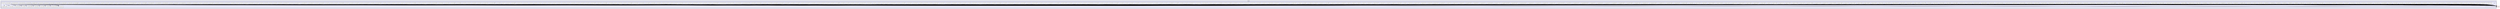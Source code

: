 digraph "src/overlays/actors" {
  compound=true
  node [ fontsize="10", fontname="Helvetica"];
  edge [ labelfontsize="10", labelfontname="Helvetica"];
  subgraph clusterdir_e7b187df6071a5fd6607ac0db687751f {
    graph [ bgcolor="#ddddee", pencolor="black", label="overlays" fontname="Helvetica", fontsize="10", URL="dir_e7b187df6071a5fd6607ac0db687751f.html"]
  subgraph clusterdir_e93473484be31ce7bcb356bd643a22f8 {
    graph [ bgcolor="#eeeeff", pencolor="black", label="" URL="dir_e93473484be31ce7bcb356bd643a22f8.html"];
    dir_e93473484be31ce7bcb356bd643a22f8 [shape=plaintext label="actors"];
    dir_f310859bfd166fd40072110df44b970e [shape=box label="ovl_Arms_Hook" color="black" fillcolor="white" style="filled" URL="dir_f310859bfd166fd40072110df44b970e.html"];
    dir_f6abcdc4d60f1682279c7546ddee9bb2 [shape=box label="ovl_Arrow_Fire" color="black" fillcolor="white" style="filled" URL="dir_f6abcdc4d60f1682279c7546ddee9bb2.html"];
    dir_91314bf9d9fac87b125029861ee37ba8 [shape=box label="ovl_Arrow_Ice" color="black" fillcolor="white" style="filled" URL="dir_91314bf9d9fac87b125029861ee37ba8.html"];
    dir_4613d9a193d3831e7bbce5b77566ef33 [shape=box label="ovl_Arrow_Light" color="black" fillcolor="white" style="filled" URL="dir_4613d9a193d3831e7bbce5b77566ef33.html"];
    dir_d60db1369b96a3b0da60118671b5f4dd [shape=box label="ovl_Bg_Bdan_Objects" color="black" fillcolor="white" style="filled" URL="dir_d60db1369b96a3b0da60118671b5f4dd.html"];
    dir_94abb06f0d4e0a04c39b84607a27ac7e [shape=box label="ovl_Bg_Bdan_Switch" color="black" fillcolor="white" style="filled" URL="dir_94abb06f0d4e0a04c39b84607a27ac7e.html"];
    dir_ff442b4a0bb3311ec4a9d911fa0e251a [shape=box label="ovl_Bg_Bom_Guard" color="black" fillcolor="white" style="filled" URL="dir_ff442b4a0bb3311ec4a9d911fa0e251a.html"];
    dir_7a1303f8a66cd821341647c37d14d9fa [shape=box label="ovl_Bg_Bombwall" color="black" fillcolor="white" style="filled" URL="dir_7a1303f8a66cd821341647c37d14d9fa.html"];
    dir_a37121638b6ace8635cb5eb74be78fe8 [shape=box label="ovl_Bg_Bowl_Wall" color="black" fillcolor="white" style="filled" URL="dir_a37121638b6ace8635cb5eb74be78fe8.html"];
    dir_0f6485b5b02ddce19d333b217f3b93ee [shape=box label="ovl_Bg_Breakwall" color="black" fillcolor="white" style="filled" URL="dir_0f6485b5b02ddce19d333b217f3b93ee.html"];
    dir_2ec184752d26987dd63d429bbdc1a335 [shape=box label="ovl_Bg_Ddan_Jd" color="black" fillcolor="white" style="filled" URL="dir_2ec184752d26987dd63d429bbdc1a335.html"];
    dir_2f506d6e2d6fd4effd7d2e9a642e870d [shape=box label="ovl_Bg_Ddan_Kd" color="black" fillcolor="white" style="filled" URL="dir_2f506d6e2d6fd4effd7d2e9a642e870d.html"];
    dir_4021529f13312b564eaf8d208a479ad2 [shape=box label="ovl_Bg_Dodoago" color="black" fillcolor="white" style="filled" URL="dir_4021529f13312b564eaf8d208a479ad2.html"];
    dir_81d076ebcae21c9cb5875fb9d533ad60 [shape=box label="ovl_Bg_Dy_Yoseizo" color="black" fillcolor="white" style="filled" URL="dir_81d076ebcae21c9cb5875fb9d533ad60.html"];
    dir_7aea5e50dee26b8a8ed3f393a3669701 [shape=box label="ovl_Bg_Ganon_Otyuka" color="black" fillcolor="white" style="filled" URL="dir_7aea5e50dee26b8a8ed3f393a3669701.html"];
    dir_54cc36bb17ecde7dfda095ab5177ae9b [shape=box label="ovl_Bg_Gate_Shutter" color="black" fillcolor="white" style="filled" URL="dir_54cc36bb17ecde7dfda095ab5177ae9b.html"];
    dir_d0ece4819746c97179fe15e43898cb1c [shape=box label="ovl_Bg_Gjyo_Bridge" color="black" fillcolor="white" style="filled" URL="dir_d0ece4819746c97179fe15e43898cb1c.html"];
    dir_ff430519cce681f08a535147a83149c6 [shape=box label="ovl_Bg_Gnd_Darkmeiro" color="black" fillcolor="white" style="filled" URL="dir_ff430519cce681f08a535147a83149c6.html"];
    dir_65b68a220498a82f10d399e769c1f1f9 [shape=box label="ovl_Bg_Gnd_Firemeiro" color="black" fillcolor="white" style="filled" URL="dir_65b68a220498a82f10d399e769c1f1f9.html"];
    dir_dba053f760b7d69f79c98806a0730d19 [shape=box label="ovl_Bg_Gnd_Iceblock" color="black" fillcolor="white" style="filled" URL="dir_dba053f760b7d69f79c98806a0730d19.html"];
    dir_9c00714c6375bba0e94d80fb6dbf771c [shape=box label="ovl_Bg_Gnd_Nisekabe" color="black" fillcolor="white" style="filled" URL="dir_9c00714c6375bba0e94d80fb6dbf771c.html"];
    dir_5d25994e8ebe89e8e5962a6e0ad073e2 [shape=box label="ovl_Bg_Gnd_Soulmeiro" color="black" fillcolor="white" style="filled" URL="dir_5d25994e8ebe89e8e5962a6e0ad073e2.html"];
    dir_a7098760fc3c2cf09d3d4bfa6b3c4d45 [shape=box label="ovl_Bg_Haka" color="black" fillcolor="white" style="filled" URL="dir_a7098760fc3c2cf09d3d4bfa6b3c4d45.html"];
    dir_2044709a54d7bff9569a8a0425a3c1e2 [shape=box label="ovl_Bg_Haka_Gate" color="black" fillcolor="white" style="filled" URL="dir_2044709a54d7bff9569a8a0425a3c1e2.html"];
    dir_f2bdd3e278ef841d26c19bdd0d86c826 [shape=box label="ovl_Bg_Haka_Huta" color="black" fillcolor="white" style="filled" URL="dir_f2bdd3e278ef841d26c19bdd0d86c826.html"];
    dir_cbcdebcdfa4dd53cfaf41d9fd2360e92 [shape=box label="ovl_Bg_Haka_Megane" color="black" fillcolor="white" style="filled" URL="dir_cbcdebcdfa4dd53cfaf41d9fd2360e92.html"];
    dir_e71efc7267eee70a562be9f3af458888 [shape=box label="ovl_Bg_Haka_MeganeBG" color="black" fillcolor="white" style="filled" URL="dir_e71efc7267eee70a562be9f3af458888.html"];
    dir_0aa1d448e76fcfbd47aa6e3ddb5e0fa3 [shape=box label="ovl_Bg_Haka_Sgami" color="black" fillcolor="white" style="filled" URL="dir_0aa1d448e76fcfbd47aa6e3ddb5e0fa3.html"];
    dir_827692f2ffa40bf11b6cb96545480249 [shape=box label="ovl_Bg_Haka_Ship" color="black" fillcolor="white" style="filled" URL="dir_827692f2ffa40bf11b6cb96545480249.html"];
    dir_cea9cd026f39053031a6932a14130a48 [shape=box label="ovl_Bg_Haka_Trap" color="black" fillcolor="white" style="filled" URL="dir_cea9cd026f39053031a6932a14130a48.html"];
    dir_c75bc9bc6e6299fec63cea4d5abb0682 [shape=box label="ovl_Bg_Haka_Tubo" color="black" fillcolor="white" style="filled" URL="dir_c75bc9bc6e6299fec63cea4d5abb0682.html"];
    dir_9a66b0589b88ea2c4e78111c2b89e5b4 [shape=box label="ovl_Bg_Haka_Water" color="black" fillcolor="white" style="filled" URL="dir_9a66b0589b88ea2c4e78111c2b89e5b4.html"];
    dir_c7a03171cdfa93f6a4463f87c7bde357 [shape=box label="ovl_Bg_Haka_Zou" color="black" fillcolor="white" style="filled" URL="dir_c7a03171cdfa93f6a4463f87c7bde357.html"];
    dir_dea517a4fc9f2fca24cdd0fd6ac61403 [shape=box label="ovl_Bg_Heavy_Block" color="black" fillcolor="white" style="filled" URL="dir_dea517a4fc9f2fca24cdd0fd6ac61403.html"];
    dir_f044b402bd180bcad279ea13875ebb8f [shape=box label="ovl_Bg_Hidan_Curtain" color="black" fillcolor="white" style="filled" URL="dir_f044b402bd180bcad279ea13875ebb8f.html"];
    dir_520300b88e31132c0a75658893d6e91d [shape=box label="ovl_Bg_Hidan_Dalm" color="black" fillcolor="white" style="filled" URL="dir_520300b88e31132c0a75658893d6e91d.html"];
    dir_1b48543fc882d269d3af2e26897169a9 [shape=box label="ovl_Bg_Hidan_Firewall" color="black" fillcolor="white" style="filled" URL="dir_1b48543fc882d269d3af2e26897169a9.html"];
    dir_ee787e264a82ce26ad947699d9d0e8a4 [shape=box label="ovl_Bg_Hidan_Fslift" color="black" fillcolor="white" style="filled" URL="dir_ee787e264a82ce26ad947699d9d0e8a4.html"];
    dir_afa29c741e9105be203536315b8e3048 [shape=box label="ovl_Bg_Hidan_Fwbig" color="black" fillcolor="white" style="filled" URL="dir_afa29c741e9105be203536315b8e3048.html"];
    dir_9552384616035f21f9b3a5e506ab9e65 [shape=box label="ovl_Bg_Hidan_Hamstep" color="black" fillcolor="white" style="filled" URL="dir_9552384616035f21f9b3a5e506ab9e65.html"];
    dir_d240ce0e2e4bd0fa47704256e3370c84 [shape=box label="ovl_Bg_Hidan_Hrock" color="black" fillcolor="white" style="filled" URL="dir_d240ce0e2e4bd0fa47704256e3370c84.html"];
    dir_12491557ecdf1ff2f4a0fc6f92a472bc [shape=box label="ovl_Bg_Hidan_Kousi" color="black" fillcolor="white" style="filled" URL="dir_12491557ecdf1ff2f4a0fc6f92a472bc.html"];
    dir_1c2d7936fa4b3fb0ce2252ef6a9c9dbe [shape=box label="ovl_Bg_Hidan_Kowarerukabe" color="black" fillcolor="white" style="filled" URL="dir_1c2d7936fa4b3fb0ce2252ef6a9c9dbe.html"];
    dir_0bda9e715a6da3113c784fd2a7bb9e84 [shape=box label="ovl_Bg_Hidan_Rock" color="black" fillcolor="white" style="filled" URL="dir_0bda9e715a6da3113c784fd2a7bb9e84.html"];
    dir_227ff31f3f1d92b4162134778438f6af [shape=box label="ovl_Bg_Hidan_Rsekizou" color="black" fillcolor="white" style="filled" URL="dir_227ff31f3f1d92b4162134778438f6af.html"];
    dir_099284619c3263397def65ee04a2c94d [shape=box label="ovl_Bg_Hidan_Sekizou" color="black" fillcolor="white" style="filled" URL="dir_099284619c3263397def65ee04a2c94d.html"];
    dir_c52497d05018e42fa6b1d9e23a65983e [shape=box label="ovl_Bg_Hidan_Sima" color="black" fillcolor="white" style="filled" URL="dir_c52497d05018e42fa6b1d9e23a65983e.html"];
    dir_441f1177d617cc44ac8e1c369478c0dc [shape=box label="ovl_Bg_Hidan_Syoku" color="black" fillcolor="white" style="filled" URL="dir_441f1177d617cc44ac8e1c369478c0dc.html"];
    dir_34f5cc470cd91126d5411d11f06c90c3 [shape=box label="ovl_Bg_Ice_Objects" color="black" fillcolor="white" style="filled" URL="dir_34f5cc470cd91126d5411d11f06c90c3.html"];
    dir_8f3d19c467a5427d0a001710cd8f521c [shape=box label="ovl_Bg_Ice_Shelter" color="black" fillcolor="white" style="filled" URL="dir_8f3d19c467a5427d0a001710cd8f521c.html"];
    dir_c41bd99fdcd5de1237fd28bf0c0b1fed [shape=box label="ovl_Bg_Ice_Shutter" color="black" fillcolor="white" style="filled" URL="dir_c41bd99fdcd5de1237fd28bf0c0b1fed.html"];
    dir_11a03c321f50a82c0a25ad729d02dea5 [shape=box label="ovl_Bg_Ice_Turara" color="black" fillcolor="white" style="filled" URL="dir_11a03c321f50a82c0a25ad729d02dea5.html"];
    dir_6302ca5f00f2e2d7fc17466800f9b13d [shape=box label="ovl_Bg_Ingate" color="black" fillcolor="white" style="filled" URL="dir_6302ca5f00f2e2d7fc17466800f9b13d.html"];
    dir_bb938f96588119723978def51e56148f [shape=box label="ovl_Bg_Jya_1flift" color="black" fillcolor="white" style="filled" URL="dir_bb938f96588119723978def51e56148f.html"];
    dir_af1bc0a6b679e4a840899e00caed5f35 [shape=box label="ovl_Bg_Jya_Amishutter" color="black" fillcolor="white" style="filled" URL="dir_af1bc0a6b679e4a840899e00caed5f35.html"];
    dir_db2ab76f0152a0240c11fff378628058 [shape=box label="ovl_Bg_Jya_Bigmirror" color="black" fillcolor="white" style="filled" URL="dir_db2ab76f0152a0240c11fff378628058.html"];
    dir_4ceaf7e35d96d5760ec1eb3bfd67220c [shape=box label="ovl_Bg_Jya_Block" color="black" fillcolor="white" style="filled" URL="dir_4ceaf7e35d96d5760ec1eb3bfd67220c.html"];
    dir_b8b9ae99036c1393c46409e1c88bedaf [shape=box label="ovl_Bg_Jya_Bombchuiwa" color="black" fillcolor="white" style="filled" URL="dir_b8b9ae99036c1393c46409e1c88bedaf.html"];
    dir_d909091481733db33ff0fb402635591e [shape=box label="ovl_Bg_Jya_Bombiwa" color="black" fillcolor="white" style="filled" URL="dir_d909091481733db33ff0fb402635591e.html"];
    dir_9e02263158bd5d4838342d6631a3b98f [shape=box label="ovl_Bg_Jya_Cobra" color="black" fillcolor="white" style="filled" URL="dir_9e02263158bd5d4838342d6631a3b98f.html"];
    dir_2e2399239ebfbdc849dc32184b8e1172 [shape=box label="ovl_Bg_Jya_Goroiwa" color="black" fillcolor="white" style="filled" URL="dir_2e2399239ebfbdc849dc32184b8e1172.html"];
    dir_f24d645b7e73edb4ad02d0de232149c3 [shape=box label="ovl_Bg_Jya_Haheniron" color="black" fillcolor="white" style="filled" URL="dir_f24d645b7e73edb4ad02d0de232149c3.html"];
    dir_d6d20c4733c578413486e485254ed51c [shape=box label="ovl_Bg_Jya_Ironobj" color="black" fillcolor="white" style="filled" URL="dir_d6d20c4733c578413486e485254ed51c.html"];
    dir_a58a281011f68fff630df267d0826cca [shape=box label="ovl_Bg_Jya_Kanaami" color="black" fillcolor="white" style="filled" URL="dir_a58a281011f68fff630df267d0826cca.html"];
    dir_0271b27787c3a188042470654433b472 [shape=box label="ovl_Bg_Jya_Lift" color="black" fillcolor="white" style="filled" URL="dir_0271b27787c3a188042470654433b472.html"];
    dir_f064ef3f62f8fba7e56d1f3a9f5fee26 [shape=box label="ovl_Bg_Jya_Megami" color="black" fillcolor="white" style="filled" URL="dir_f064ef3f62f8fba7e56d1f3a9f5fee26.html"];
    dir_819c553a8ef2192b426e03e527c973c9 [shape=box label="ovl_Bg_Jya_Zurerukabe" color="black" fillcolor="white" style="filled" URL="dir_819c553a8ef2192b426e03e527c973c9.html"];
    dir_69c62ba713705d140b5689aa8082ff42 [shape=box label="ovl_Bg_Menkuri_Eye" color="black" fillcolor="white" style="filled" URL="dir_69c62ba713705d140b5689aa8082ff42.html"];
    dir_4e233182275d4ff40e5f522051e0fc44 [shape=box label="ovl_Bg_Menkuri_Kaiten" color="black" fillcolor="white" style="filled" URL="dir_4e233182275d4ff40e5f522051e0fc44.html"];
    dir_54ad44a77187e83abcde5d45d9b85ab9 [shape=box label="ovl_Bg_Menkuri_Nisekabe" color="black" fillcolor="white" style="filled" URL="dir_54ad44a77187e83abcde5d45d9b85ab9.html"];
    dir_a0030fa0bb14c237901d186f99d13b04 [shape=box label="ovl_Bg_Mizu_Bwall" color="black" fillcolor="white" style="filled" URL="dir_a0030fa0bb14c237901d186f99d13b04.html"];
    dir_0492b09ff44a6a207203ac50546597e2 [shape=box label="ovl_Bg_Mizu_Movebg" color="black" fillcolor="white" style="filled" URL="dir_0492b09ff44a6a207203ac50546597e2.html"];
    dir_acbcfee7eac80118b2e4dab2ef1503e4 [shape=box label="ovl_Bg_Mizu_Shutter" color="black" fillcolor="white" style="filled" URL="dir_acbcfee7eac80118b2e4dab2ef1503e4.html"];
    dir_192c351236b3f93d4ac5ed08e53b2cdc [shape=box label="ovl_Bg_Mizu_Uzu" color="black" fillcolor="white" style="filled" URL="dir_192c351236b3f93d4ac5ed08e53b2cdc.html"];
    dir_0396bfa38e35a0a7982b8b788b1d0597 [shape=box label="ovl_Bg_Mizu_Water" color="black" fillcolor="white" style="filled" URL="dir_0396bfa38e35a0a7982b8b788b1d0597.html"];
    dir_9fa8f6ef38ea41cff233efe16b0caf16 [shape=box label="ovl_Bg_Mjin" color="black" fillcolor="white" style="filled" URL="dir_9fa8f6ef38ea41cff233efe16b0caf16.html"];
    dir_27b0401c828ada806168ae55f5738b5c [shape=box label="ovl_Bg_Mori_Bigst" color="black" fillcolor="white" style="filled" URL="dir_27b0401c828ada806168ae55f5738b5c.html"];
    dir_b19aac42c2ff2aa0461ad25fd58080e4 [shape=box label="ovl_Bg_Mori_Elevator" color="black" fillcolor="white" style="filled" URL="dir_b19aac42c2ff2aa0461ad25fd58080e4.html"];
    dir_0fcdae5a4b4a066ed1d7d00f80d80d7c [shape=box label="ovl_Bg_Mori_Hashigo" color="black" fillcolor="white" style="filled" URL="dir_0fcdae5a4b4a066ed1d7d00f80d80d7c.html"];
    dir_b4b503576c6fcf6accb32473cf19ea1a [shape=box label="ovl_Bg_Mori_Hashira4" color="black" fillcolor="white" style="filled" URL="dir_b4b503576c6fcf6accb32473cf19ea1a.html"];
    dir_a93f93f6aaa797f726f6bbcd634e88c3 [shape=box label="ovl_Bg_Mori_Hineri" color="black" fillcolor="white" style="filled" URL="dir_a93f93f6aaa797f726f6bbcd634e88c3.html"];
    dir_8580411cb00f0b9eb3d558e916b82a83 [shape=box label="ovl_Bg_Mori_Idomizu" color="black" fillcolor="white" style="filled" URL="dir_8580411cb00f0b9eb3d558e916b82a83.html"];
    dir_7fef92dca2afa0508472496c52f19905 [shape=box label="ovl_Bg_Mori_Kaitenkabe" color="black" fillcolor="white" style="filled" URL="dir_7fef92dca2afa0508472496c52f19905.html"];
    dir_3a20742330e83a26359438b7437fe0f1 [shape=box label="ovl_Bg_Mori_Rakkatenjo" color="black" fillcolor="white" style="filled" URL="dir_3a20742330e83a26359438b7437fe0f1.html"];
    dir_4bd09d26f0573ed5897599e86a77f3a0 [shape=box label="ovl_Bg_Po_Event" color="black" fillcolor="white" style="filled" URL="dir_4bd09d26f0573ed5897599e86a77f3a0.html"];
    dir_16841d07275e69b0bb40b495f6fc9218 [shape=box label="ovl_Bg_Po_Syokudai" color="black" fillcolor="white" style="filled" URL="dir_16841d07275e69b0bb40b495f6fc9218.html"];
    dir_4e826a51afb37930878d126fc23ea9ee [shape=box label="ovl_Bg_Pushbox" color="black" fillcolor="white" style="filled" URL="dir_4e826a51afb37930878d126fc23ea9ee.html"];
    dir_bd1a9e655f3a7d9c4ad00de06a4c4c84 [shape=box label="ovl_Bg_Relay_Objects" color="black" fillcolor="white" style="filled" URL="dir_bd1a9e655f3a7d9c4ad00de06a4c4c84.html"];
    dir_2f3bc9277a0089790e8b40f0bede6a4c [shape=box label="ovl_Bg_Spot00_Break" color="black" fillcolor="white" style="filled" URL="dir_2f3bc9277a0089790e8b40f0bede6a4c.html"];
    dir_874a8da7f455a71455b0672c2e712c95 [shape=box label="ovl_Bg_Spot00_Hanebasi" color="black" fillcolor="white" style="filled" URL="dir_874a8da7f455a71455b0672c2e712c95.html"];
    dir_d8c3b5b030f5f9edbf280b1d7c41b51e [shape=box label="ovl_Bg_Spot01_Fusya" color="black" fillcolor="white" style="filled" URL="dir_d8c3b5b030f5f9edbf280b1d7c41b51e.html"];
    dir_61ea5ead99f0b67aa20223bdcdb48fdf [shape=box label="ovl_Bg_Spot01_Idohashira" color="black" fillcolor="white" style="filled" URL="dir_61ea5ead99f0b67aa20223bdcdb48fdf.html"];
    dir_3e7709e6e3a41df870c2d5eb750e1309 [shape=box label="ovl_Bg_Spot01_Idomizu" color="black" fillcolor="white" style="filled" URL="dir_3e7709e6e3a41df870c2d5eb750e1309.html"];
    dir_287f6cb8b914b6cf692a2d0def8860de [shape=box label="ovl_Bg_Spot01_Idosoko" color="black" fillcolor="white" style="filled" URL="dir_287f6cb8b914b6cf692a2d0def8860de.html"];
    dir_03ce07edd03ff99473b149f623ae8628 [shape=box label="ovl_Bg_Spot01_Objects2" color="black" fillcolor="white" style="filled" URL="dir_03ce07edd03ff99473b149f623ae8628.html"];
    dir_966de70c14b3d35b3c5874d948f813e8 [shape=box label="ovl_Bg_Spot02_Objects" color="black" fillcolor="white" style="filled" URL="dir_966de70c14b3d35b3c5874d948f813e8.html"];
    dir_091b1b355a069d3ab99a36817db02b56 [shape=box label="ovl_Bg_Spot03_Taki" color="black" fillcolor="white" style="filled" URL="dir_091b1b355a069d3ab99a36817db02b56.html"];
    dir_337c6d8191b28b85f250e0e353e8886c [shape=box label="ovl_Bg_Spot05_Soko" color="black" fillcolor="white" style="filled" URL="dir_337c6d8191b28b85f250e0e353e8886c.html"];
    dir_43c5dca8dcc66bbbc70ed7b1c0b76f7c [shape=box label="ovl_Bg_Spot06_Objects" color="black" fillcolor="white" style="filled" URL="dir_43c5dca8dcc66bbbc70ed7b1c0b76f7c.html"];
    dir_9b2a1c1fca071fb4981b3b72c78b3f91 [shape=box label="ovl_Bg_Spot07_Taki" color="black" fillcolor="white" style="filled" URL="dir_9b2a1c1fca071fb4981b3b72c78b3f91.html"];
    dir_1e10f822b2934fb457203c4743b35e64 [shape=box label="ovl_Bg_Spot08_Bakudankabe" color="black" fillcolor="white" style="filled" URL="dir_1e10f822b2934fb457203c4743b35e64.html"];
    dir_2e97a53a4404c6b664065d1a670f28b4 [shape=box label="ovl_Bg_Spot08_Iceblock" color="black" fillcolor="white" style="filled" URL="dir_2e97a53a4404c6b664065d1a670f28b4.html"];
    dir_d9f290498dc2d67fc2b9ce3e42c09c16 [shape=box label="ovl_Bg_Spot09_Obj" color="black" fillcolor="white" style="filled" URL="dir_d9f290498dc2d67fc2b9ce3e42c09c16.html"];
    dir_f81ea32a57307da4cd25137d4e6b4f3c [shape=box label="ovl_Bg_Spot11_Bakudankabe" color="black" fillcolor="white" style="filled" URL="dir_f81ea32a57307da4cd25137d4e6b4f3c.html"];
    dir_de27998dd14ad9c66b420bc87bc6fb13 [shape=box label="ovl_Bg_Spot11_Oasis" color="black" fillcolor="white" style="filled" URL="dir_de27998dd14ad9c66b420bc87bc6fb13.html"];
    dir_d4e7138bcccc87e2e1f3645fcac7fbe7 [shape=box label="ovl_Bg_Spot12_Gate" color="black" fillcolor="white" style="filled" URL="dir_d4e7138bcccc87e2e1f3645fcac7fbe7.html"];
    dir_688652b6eac4b0f0af69da0b1d7be86c [shape=box label="ovl_Bg_Spot12_Saku" color="black" fillcolor="white" style="filled" URL="dir_688652b6eac4b0f0af69da0b1d7be86c.html"];
    dir_9da8ab5ea240198420d6ac9d42bc428b [shape=box label="ovl_Bg_Spot15_Rrbox" color="black" fillcolor="white" style="filled" URL="dir_9da8ab5ea240198420d6ac9d42bc428b.html"];
    dir_8b4c05296ce8a86d83af00a213ae8331 [shape=box label="ovl_Bg_Spot15_Saku" color="black" fillcolor="white" style="filled" URL="dir_8b4c05296ce8a86d83af00a213ae8331.html"];
    dir_420a699af736efb811c265d90e70600c [shape=box label="ovl_Bg_Spot16_Bombstone" color="black" fillcolor="white" style="filled" URL="dir_420a699af736efb811c265d90e70600c.html"];
    dir_0df6bd87c865025df3b96b4a73184e74 [shape=box label="ovl_Bg_Spot16_Doughnut" color="black" fillcolor="white" style="filled" URL="dir_0df6bd87c865025df3b96b4a73184e74.html"];
    dir_6ad1fa5ac272378c16e3c158d707829b [shape=box label="ovl_Bg_Spot17_Bakudankabe" color="black" fillcolor="white" style="filled" URL="dir_6ad1fa5ac272378c16e3c158d707829b.html"];
    dir_95a31d23e01b991819e6f1e2e8180819 [shape=box label="ovl_Bg_Spot17_Funen" color="black" fillcolor="white" style="filled" URL="dir_95a31d23e01b991819e6f1e2e8180819.html"];
    dir_0dcb36ea6a796a75aa20381231db666b [shape=box label="ovl_Bg_Spot18_Basket" color="black" fillcolor="white" style="filled" URL="dir_0dcb36ea6a796a75aa20381231db666b.html"];
    dir_7490d277ec1fba81a764e76a0c25b27b [shape=box label="ovl_Bg_Spot18_Futa" color="black" fillcolor="white" style="filled" URL="dir_7490d277ec1fba81a764e76a0c25b27b.html"];
    dir_e6f5f5ee9b35f1c1e6ef615c070cfd6a [shape=box label="ovl_Bg_Spot18_Obj" color="black" fillcolor="white" style="filled" URL="dir_e6f5f5ee9b35f1c1e6ef615c070cfd6a.html"];
    dir_b7f04b7c3d960e9a10fc504204810abc [shape=box label="ovl_Bg_Spot18_Shutter" color="black" fillcolor="white" style="filled" URL="dir_b7f04b7c3d960e9a10fc504204810abc.html"];
    dir_4aae8e1ce537e7b800f3d567bcde46e5 [shape=box label="ovl_Bg_Sst_Floor" color="black" fillcolor="white" style="filled" URL="dir_4aae8e1ce537e7b800f3d567bcde46e5.html"];
    dir_7b967c666904f4b529c6ede5c2151b63 [shape=box label="ovl_Bg_Toki_Hikari" color="black" fillcolor="white" style="filled" URL="dir_7b967c666904f4b529c6ede5c2151b63.html"];
    dir_90dbe61fa5b0887445183e9082526495 [shape=box label="ovl_Bg_Toki_Swd" color="black" fillcolor="white" style="filled" URL="dir_90dbe61fa5b0887445183e9082526495.html"];
    dir_a77091e7d32bb4eb61ae16a3f94a8d31 [shape=box label="ovl_Bg_Treemouth" color="black" fillcolor="white" style="filled" URL="dir_a77091e7d32bb4eb61ae16a3f94a8d31.html"];
    dir_330dbbe6f69689a8f7b9ca3cf430f586 [shape=box label="ovl_Bg_Umajump" color="black" fillcolor="white" style="filled" URL="dir_330dbbe6f69689a8f7b9ca3cf430f586.html"];
    dir_06f51e49f14c48b50529dba73c81b69a [shape=box label="ovl_Bg_Vb_Sima" color="black" fillcolor="white" style="filled" URL="dir_06f51e49f14c48b50529dba73c81b69a.html"];
    dir_dcfa15922f178e260dfefc39860f3fd7 [shape=box label="ovl_Bg_Ydan_Hasi" color="black" fillcolor="white" style="filled" URL="dir_dcfa15922f178e260dfefc39860f3fd7.html"];
    dir_d20599ac644d2fb9aca46076e85f3c5b [shape=box label="ovl_Bg_Ydan_Maruta" color="black" fillcolor="white" style="filled" URL="dir_d20599ac644d2fb9aca46076e85f3c5b.html"];
    dir_50661b5d939a06f79d04b0354824fadb [shape=box label="ovl_Bg_Ydan_Sp" color="black" fillcolor="white" style="filled" URL="dir_50661b5d939a06f79d04b0354824fadb.html"];
    dir_a90c4339883062f7b90fdd542cb64acd [shape=box label="ovl_Bg_Zg" color="black" fillcolor="white" style="filled" URL="dir_a90c4339883062f7b90fdd542cb64acd.html"];
    dir_b1d02d47c23f8334e3ef0413b25369bc [shape=box label="ovl_Boss_Dodongo" color="black" fillcolor="white" style="filled" URL="dir_b1d02d47c23f8334e3ef0413b25369bc.html"];
    dir_eaeb5096bba629aae4e59f16aa1ea166 [shape=box label="ovl_Boss_Fd" color="black" fillcolor="white" style="filled" URL="dir_eaeb5096bba629aae4e59f16aa1ea166.html"];
    dir_86982a5bcd75a598f5a9cc911d910d5f [shape=box label="ovl_Boss_Fd2" color="black" fillcolor="white" style="filled" URL="dir_86982a5bcd75a598f5a9cc911d910d5f.html"];
    dir_93af3f25fa1f13329ed5637a30c45f70 [shape=box label="ovl_Boss_Ganon" color="black" fillcolor="white" style="filled" URL="dir_93af3f25fa1f13329ed5637a30c45f70.html"];
    dir_863b0a1b2c6e01195160d169f72470e9 [shape=box label="ovl_Boss_Ganon2" color="black" fillcolor="white" style="filled" URL="dir_863b0a1b2c6e01195160d169f72470e9.html"];
    dir_7749e403d1b38faa6eac45fb395c2123 [shape=box label="ovl_Boss_Ganondrof" color="black" fillcolor="white" style="filled" URL="dir_7749e403d1b38faa6eac45fb395c2123.html"];
    dir_9293f827d554e1af2ed3450ebb04c90b [shape=box label="ovl_Boss_Goma" color="black" fillcolor="white" style="filled" URL="dir_9293f827d554e1af2ed3450ebb04c90b.html"];
    dir_43ab12c6feb4c0b018afd5d4a6610925 [shape=box label="ovl_Boss_Mo" color="black" fillcolor="white" style="filled" URL="dir_43ab12c6feb4c0b018afd5d4a6610925.html"];
    dir_cf58ba532ff6ee8f9857343c69783f0b [shape=box label="ovl_Boss_Sst" color="black" fillcolor="white" style="filled" URL="dir_cf58ba532ff6ee8f9857343c69783f0b.html"];
    dir_174c3388602b3c145f6d5329b77acad8 [shape=box label="ovl_Boss_Tw" color="black" fillcolor="white" style="filled" URL="dir_174c3388602b3c145f6d5329b77acad8.html"];
    dir_13ad27749305f6a5334d7b703c546b85 [shape=box label="ovl_Boss_Va" color="black" fillcolor="white" style="filled" URL="dir_13ad27749305f6a5334d7b703c546b85.html"];
    dir_328d5e5ea8c8a4c04a24e5c4de745ee9 [shape=box label="ovl_Demo_6K" color="black" fillcolor="white" style="filled" URL="dir_328d5e5ea8c8a4c04a24e5c4de745ee9.html"];
    dir_c6ae8f2ecf765bb384181f7efa0fe437 [shape=box label="ovl_Demo_Du" color="black" fillcolor="white" style="filled" URL="dir_c6ae8f2ecf765bb384181f7efa0fe437.html"];
    dir_7988d3374de24bc36fc84a29c73f376f [shape=box label="ovl_Demo_Ec" color="black" fillcolor="white" style="filled" URL="dir_7988d3374de24bc36fc84a29c73f376f.html"];
    dir_c940827041d8b4c6290e085d73d38744 [shape=box label="ovl_Demo_Effect" color="black" fillcolor="white" style="filled" URL="dir_c940827041d8b4c6290e085d73d38744.html"];
    dir_55d1c77e84b91eb9d284b39fc93316fd [shape=box label="ovl_Demo_Ext" color="black" fillcolor="white" style="filled" URL="dir_55d1c77e84b91eb9d284b39fc93316fd.html"];
    dir_e8650a346250ff09d232985c2ee7b06b [shape=box label="ovl_Demo_Geff" color="black" fillcolor="white" style="filled" URL="dir_e8650a346250ff09d232985c2ee7b06b.html"];
    dir_4fa180848716a66ebaa91ed4d5891fa1 [shape=box label="ovl_Demo_Gj" color="black" fillcolor="white" style="filled" URL="dir_4fa180848716a66ebaa91ed4d5891fa1.html"];
    dir_80141dbbfbdf1dcaaf6d7a0b0e9d0232 [shape=box label="ovl_Demo_Go" color="black" fillcolor="white" style="filled" URL="dir_80141dbbfbdf1dcaaf6d7a0b0e9d0232.html"];
    dir_c58d1e53dd5ea4d5d90aeea7fd25d8e9 [shape=box label="ovl_Demo_Gt" color="black" fillcolor="white" style="filled" URL="dir_c58d1e53dd5ea4d5d90aeea7fd25d8e9.html"];
    dir_4044978ee1314cf579e2d6800411504e [shape=box label="ovl_Demo_Ik" color="black" fillcolor="white" style="filled" URL="dir_4044978ee1314cf579e2d6800411504e.html"];
    dir_ccd7f2a6067e70e5f1751f0c5bb90257 [shape=box label="ovl_Demo_Im" color="black" fillcolor="white" style="filled" URL="dir_ccd7f2a6067e70e5f1751f0c5bb90257.html"];
    dir_8021ca3d3eb4f65a71236996318672b9 [shape=box label="ovl_Demo_Kankyo" color="black" fillcolor="white" style="filled" URL="dir_8021ca3d3eb4f65a71236996318672b9.html"];
    dir_7a4d348271647a6d7684a59bd294d025 [shape=box label="ovl_Demo_Kekkai" color="black" fillcolor="white" style="filled" URL="dir_7a4d348271647a6d7684a59bd294d025.html"];
    dir_c8c63038fb688737e55c88e2e504f673 [shape=box label="ovl_Demo_Sa" color="black" fillcolor="white" style="filled" URL="dir_c8c63038fb688737e55c88e2e504f673.html"];
    dir_76ce839dbbdf22fa9576a2df52602e4d [shape=box label="ovl_Demo_Shd" color="black" fillcolor="white" style="filled" URL="dir_76ce839dbbdf22fa9576a2df52602e4d.html"];
    dir_f82c6b62d9125412aa8a1a63135ea159 [shape=box label="ovl_Demo_Tre_Lgt" color="black" fillcolor="white" style="filled" URL="dir_f82c6b62d9125412aa8a1a63135ea159.html"];
    dir_a5169d61236c035448113f32cf06dbb5 [shape=box label="ovl_Door_Ana" color="black" fillcolor="white" style="filled" URL="dir_a5169d61236c035448113f32cf06dbb5.html"];
    dir_c9a6be7c5896bad620da8c91cfae8310 [shape=box label="ovl_Door_Gerudo" color="black" fillcolor="white" style="filled" URL="dir_c9a6be7c5896bad620da8c91cfae8310.html"];
    dir_e4fceb75d9ba7dae7f26e90c96cb85ff [shape=box label="ovl_Door_Killer" color="black" fillcolor="white" style="filled" URL="dir_e4fceb75d9ba7dae7f26e90c96cb85ff.html"];
    dir_d8ba36acd5a5ebc068b9f36acf84975d [shape=box label="ovl_Door_Shutter" color="black" fillcolor="white" style="filled" URL="dir_d8ba36acd5a5ebc068b9f36acf84975d.html"];
    dir_258823a7cdae2fbd959523bd666ea078 [shape=box label="ovl_Door_Toki" color="black" fillcolor="white" style="filled" URL="dir_258823a7cdae2fbd959523bd666ea078.html"];
    dir_cbfbdeeb33cbe49ca6e387c0e415f405 [shape=box label="ovl_Door_Warp1" color="black" fillcolor="white" style="filled" URL="dir_cbfbdeeb33cbe49ca6e387c0e415f405.html"];
    dir_d25b4834e7ce57fe21ef5d06acb1c8f3 [shape=box label="ovl_Efc_Erupc" color="black" fillcolor="white" style="filled" URL="dir_d25b4834e7ce57fe21ef5d06acb1c8f3.html"];
    dir_3b1658e8dcc3edabb1816db061714104 [shape=box label="ovl_Eff_Dust" color="black" fillcolor="white" style="filled" URL="dir_3b1658e8dcc3edabb1816db061714104.html"];
    dir_b0adb7aa5f54ff46fa248fa9e5f3f7a4 [shape=box label="ovl_Elf_Msg" color="black" fillcolor="white" style="filled" URL="dir_b0adb7aa5f54ff46fa248fa9e5f3f7a4.html"];
    dir_5136b188dc450258ef942fb1ebb6303b [shape=box label="ovl_Elf_Msg2" color="black" fillcolor="white" style="filled" URL="dir_5136b188dc450258ef942fb1ebb6303b.html"];
    dir_dd49ea985b4276d8b25b9fc0ffe10667 [shape=box label="ovl_En_Am" color="black" fillcolor="white" style="filled" URL="dir_dd49ea985b4276d8b25b9fc0ffe10667.html"];
    dir_9eb38035c8d5814b9577961cb5ee003c [shape=box label="ovl_En_Ani" color="black" fillcolor="white" style="filled" URL="dir_9eb38035c8d5814b9577961cb5ee003c.html"];
    dir_e1a41a0fe099702ff072a1833d2875e9 [shape=box label="ovl_En_Anubice" color="black" fillcolor="white" style="filled" URL="dir_e1a41a0fe099702ff072a1833d2875e9.html"];
    dir_98ae170f70aeedf3693b6371c2a3f356 [shape=box label="ovl_En_Anubice_Fire" color="black" fillcolor="white" style="filled" URL="dir_98ae170f70aeedf3693b6371c2a3f356.html"];
    dir_95d7a7fa8ab4cf56cc15776f5702d8be [shape=box label="ovl_En_Anubice_Tag" color="black" fillcolor="white" style="filled" URL="dir_95d7a7fa8ab4cf56cc15776f5702d8be.html"];
    dir_5181f9a7de2b77485dd1dc19dad399a2 [shape=box label="ovl_En_Arow_Trap" color="black" fillcolor="white" style="filled" URL="dir_5181f9a7de2b77485dd1dc19dad399a2.html"];
    dir_542b84499cc62bd1192ca532e550e936 [shape=box label="ovl_En_Arrow" color="black" fillcolor="white" style="filled" URL="dir_542b84499cc62bd1192ca532e550e936.html"];
    dir_6eb687e91f0ba81c050c7704a8c7cd39 [shape=box label="ovl_En_Attack_Niw" color="black" fillcolor="white" style="filled" URL="dir_6eb687e91f0ba81c050c7704a8c7cd39.html"];
    dir_1044417c6eee7c55d29a42e69da3ff0c [shape=box label="ovl_En_Ba" color="black" fillcolor="white" style="filled" URL="dir_1044417c6eee7c55d29a42e69da3ff0c.html"];
    dir_deda49893a380a8eb0736ede1b11fc14 [shape=box label="ovl_En_Bb" color="black" fillcolor="white" style="filled" URL="dir_deda49893a380a8eb0736ede1b11fc14.html"];
    dir_807a28dd836a8ee0cce6d713f88bf9e1 [shape=box label="ovl_En_Bdfire" color="black" fillcolor="white" style="filled" URL="dir_807a28dd836a8ee0cce6d713f88bf9e1.html"];
    dir_443c9d45de05a92b38e080a842134bea [shape=box label="ovl_En_Bigokuta" color="black" fillcolor="white" style="filled" URL="dir_443c9d45de05a92b38e080a842134bea.html"];
    dir_01f944d971615a156d528f21805bfa83 [shape=box label="ovl_En_Bili" color="black" fillcolor="white" style="filled" URL="dir_01f944d971615a156d528f21805bfa83.html"];
    dir_113fce626f3624eb303cf80bba286801 [shape=box label="ovl_En_Bird" color="black" fillcolor="white" style="filled" URL="dir_113fce626f3624eb303cf80bba286801.html"];
    dir_4f87c241346512ec2615320cbbf23baf [shape=box label="ovl_En_Blkobj" color="black" fillcolor="white" style="filled" URL="dir_4f87c241346512ec2615320cbbf23baf.html"];
    dir_073e43cfdc5d5009f1a5c00f815cb3a3 [shape=box label="ovl_En_Bom" color="black" fillcolor="white" style="filled" URL="dir_073e43cfdc5d5009f1a5c00f815cb3a3.html"];
    dir_4a2541f1e14546c41ab3bde95ee75c5e [shape=box label="ovl_En_Bom_Bowl_Man" color="black" fillcolor="white" style="filled" URL="dir_4a2541f1e14546c41ab3bde95ee75c5e.html"];
    dir_aa5cfa2c41a228d0b61444256e93769a [shape=box label="ovl_En_Bom_Bowl_Pit" color="black" fillcolor="white" style="filled" URL="dir_aa5cfa2c41a228d0b61444256e93769a.html"];
    dir_4c5597289d6631759237480695ca9fb7 [shape=box label="ovl_En_Bom_Chu" color="black" fillcolor="white" style="filled" URL="dir_4c5597289d6631759237480695ca9fb7.html"];
    dir_1fbbcf279f45ceefacc338ac7dee20ea [shape=box label="ovl_En_Bombf" color="black" fillcolor="white" style="filled" URL="dir_1fbbcf279f45ceefacc338ac7dee20ea.html"];
    dir_81cb7f51d302ea34517485ee914230c9 [shape=box label="ovl_En_Boom" color="black" fillcolor="white" style="filled" URL="dir_81cb7f51d302ea34517485ee914230c9.html"];
    dir_75db43af7db2b10e701217d5eda7eef6 [shape=box label="ovl_En_Box" color="black" fillcolor="white" style="filled" URL="dir_75db43af7db2b10e701217d5eda7eef6.html"];
    dir_e624bdc7398754110ab36f3a861a2516 [shape=box label="ovl_En_Brob" color="black" fillcolor="white" style="filled" URL="dir_e624bdc7398754110ab36f3a861a2516.html"];
    dir_fddc295d29235acf4b36fbf2b28bc9a2 [shape=box label="ovl_En_Bubble" color="black" fillcolor="white" style="filled" URL="dir_fddc295d29235acf4b36fbf2b28bc9a2.html"];
    dir_bd0a821ee7d8e61b0415b325ac12a0f1 [shape=box label="ovl_En_Butte" color="black" fillcolor="white" style="filled" URL="dir_bd0a821ee7d8e61b0415b325ac12a0f1.html"];
    dir_316355f85e98d4b39731aa1475916b81 [shape=box label="ovl_En_Bw" color="black" fillcolor="white" style="filled" URL="dir_316355f85e98d4b39731aa1475916b81.html"];
    dir_4791004831ec103e6b63956498ccd404 [shape=box label="ovl_En_Bx" color="black" fillcolor="white" style="filled" URL="dir_4791004831ec103e6b63956498ccd404.html"];
    dir_050d7ee17f8074d33d07fce88e86638f [shape=box label="ovl_En_Changer" color="black" fillcolor="white" style="filled" URL="dir_050d7ee17f8074d33d07fce88e86638f.html"];
    dir_12c6786dfd88086c885b8f28486844dc [shape=box label="ovl_En_Clear_Tag" color="black" fillcolor="white" style="filled" URL="dir_12c6786dfd88086c885b8f28486844dc.html"];
    dir_8fa6b814d7850c025f30f37c54af9294 [shape=box label="ovl_En_Cow" color="black" fillcolor="white" style="filled" URL="dir_8fa6b814d7850c025f30f37c54af9294.html"];
    dir_1458f2599d32c46f3252eb6470a16931 [shape=box label="ovl_En_Crow" color="black" fillcolor="white" style="filled" URL="dir_1458f2599d32c46f3252eb6470a16931.html"];
    dir_b3e0d1748f3288e13ace108c7344eb83 [shape=box label="ovl_En_Cs" color="black" fillcolor="white" style="filled" URL="dir_b3e0d1748f3288e13ace108c7344eb83.html"];
    dir_d4502f55e7ee3555af237025bc373298 [shape=box label="ovl_En_Daiku" color="black" fillcolor="white" style="filled" URL="dir_d4502f55e7ee3555af237025bc373298.html"];
    dir_b21a0896283ad3cf8935d945b37bd77d [shape=box label="ovl_En_Daiku_Kakariko" color="black" fillcolor="white" style="filled" URL="dir_b21a0896283ad3cf8935d945b37bd77d.html"];
    dir_764204387bf803cf6b82e965fc94bbe9 [shape=box label="ovl_En_Dekubaba" color="black" fillcolor="white" style="filled" URL="dir_764204387bf803cf6b82e965fc94bbe9.html"];
    dir_23239f5be133278baf71d84434b4f9ad [shape=box label="ovl_En_Dekunuts" color="black" fillcolor="white" style="filled" URL="dir_23239f5be133278baf71d84434b4f9ad.html"];
    dir_708c62f68d405c6ebe7722a80c40b5fd [shape=box label="ovl_En_Dh" color="black" fillcolor="white" style="filled" URL="dir_708c62f68d405c6ebe7722a80c40b5fd.html"];
    dir_d1e1f1a6dc7d155f5b1b846eac3e4402 [shape=box label="ovl_En_Dha" color="black" fillcolor="white" style="filled" URL="dir_d1e1f1a6dc7d155f5b1b846eac3e4402.html"];
    dir_8720093a4242826ee0efccd7f1f0786e [shape=box label="ovl_En_Diving_Game" color="black" fillcolor="white" style="filled" URL="dir_8720093a4242826ee0efccd7f1f0786e.html"];
    dir_b689dc86dbacee8191758829bfbeb22c [shape=box label="ovl_En_Dns" color="black" fillcolor="white" style="filled" URL="dir_b689dc86dbacee8191758829bfbeb22c.html"];
    dir_7eb4b98d4cebca94b17520f49b766312 [shape=box label="ovl_En_Dnt_Demo" color="black" fillcolor="white" style="filled" URL="dir_7eb4b98d4cebca94b17520f49b766312.html"];
    dir_3a1790a8fb3f67e4575aecf07b27ff64 [shape=box label="ovl_En_Dnt_Jiji" color="black" fillcolor="white" style="filled" URL="dir_3a1790a8fb3f67e4575aecf07b27ff64.html"];
    dir_a5f2b768fd2a3df25a5e7b731de055d5 [shape=box label="ovl_En_Dnt_Nomal" color="black" fillcolor="white" style="filled" URL="dir_a5f2b768fd2a3df25a5e7b731de055d5.html"];
    dir_3e10d20c58f1c801a1b773f2722b352c [shape=box label="ovl_En_Dodojr" color="black" fillcolor="white" style="filled" URL="dir_3e10d20c58f1c801a1b773f2722b352c.html"];
    dir_f53d36ae034162eab899f26372c91bc8 [shape=box label="ovl_En_Dodongo" color="black" fillcolor="white" style="filled" URL="dir_f53d36ae034162eab899f26372c91bc8.html"];
    dir_789b9db2b56028c092c3ca7844d005da [shape=box label="ovl_En_Dog" color="black" fillcolor="white" style="filled" URL="dir_789b9db2b56028c092c3ca7844d005da.html"];
    dir_97393785121914d6f2b99c14f99594ea [shape=box label="ovl_En_Door" color="black" fillcolor="white" style="filled" URL="dir_97393785121914d6f2b99c14f99594ea.html"];
    dir_7dc3a88cbd8916fecb12b139f1ab79a0 [shape=box label="ovl_En_Ds" color="black" fillcolor="white" style="filled" URL="dir_7dc3a88cbd8916fecb12b139f1ab79a0.html"];
    dir_3d61b1f3ddd37906a4fc49affeade780 [shape=box label="ovl_En_Du" color="black" fillcolor="white" style="filled" URL="dir_3d61b1f3ddd37906a4fc49affeade780.html"];
    dir_bd122eb91d07dad4af339005f398f7e7 [shape=box label="ovl_En_Dy_Extra" color="black" fillcolor="white" style="filled" URL="dir_bd122eb91d07dad4af339005f398f7e7.html"];
    dir_38936d7aea18354769223eae39d91b04 [shape=box label="ovl_En_Eg" color="black" fillcolor="white" style="filled" URL="dir_38936d7aea18354769223eae39d91b04.html"];
    dir_c151287f61ca5bf9a52949181ac2a18e [shape=box label="ovl_En_Eiyer" color="black" fillcolor="white" style="filled" URL="dir_c151287f61ca5bf9a52949181ac2a18e.html"];
    dir_e6c5ccc80a697c6fa94573807d71da5b [shape=box label="ovl_En_Elf" color="black" fillcolor="white" style="filled" URL="dir_e6c5ccc80a697c6fa94573807d71da5b.html"];
    dir_b70618169c5d1a4a6698df3f4951081f [shape=box label="ovl_En_Encount1" color="black" fillcolor="white" style="filled" URL="dir_b70618169c5d1a4a6698df3f4951081f.html"];
    dir_bfdf15e5de30621dff979bc19807c617 [shape=box label="ovl_En_Encount2" color="black" fillcolor="white" style="filled" URL="dir_bfdf15e5de30621dff979bc19807c617.html"];
    dir_b90c21963ffd37f297ecdf032131823f [shape=box label="ovl_En_Ex_Item" color="black" fillcolor="white" style="filled" URL="dir_b90c21963ffd37f297ecdf032131823f.html"];
    dir_2c5437bc94475c95fa94ca97ab64ce3c [shape=box label="ovl_En_Ex_Ruppy" color="black" fillcolor="white" style="filled" URL="dir_2c5437bc94475c95fa94ca97ab64ce3c.html"];
    dir_9b79c292015b1b0882df413f37822076 [shape=box label="ovl_En_Fd" color="black" fillcolor="white" style="filled" URL="dir_9b79c292015b1b0882df413f37822076.html"];
    dir_6afb59e98d140030ea8579257466c47b [shape=box label="ovl_En_Fd_Fire" color="black" fillcolor="white" style="filled" URL="dir_6afb59e98d140030ea8579257466c47b.html"];
    dir_6153269381e4ef9d256e05859026aef5 [shape=box label="ovl_En_fHG" color="black" fillcolor="white" style="filled" URL="dir_6153269381e4ef9d256e05859026aef5.html"];
    dir_1376029b9c7ab7c84bb90943c724052f [shape=box label="ovl_En_Fhg_Fire" color="black" fillcolor="white" style="filled" URL="dir_1376029b9c7ab7c84bb90943c724052f.html"];
    dir_336fb4edc46be5b751fc85d74f88a8ac [shape=box label="ovl_En_Fire_Rock" color="black" fillcolor="white" style="filled" URL="dir_336fb4edc46be5b751fc85d74f88a8ac.html"];
    dir_38ed608bd02b71103a36a56cfb2550c9 [shape=box label="ovl_En_Firefly" color="black" fillcolor="white" style="filled" URL="dir_38ed608bd02b71103a36a56cfb2550c9.html"];
    dir_5526367077256792b5b9815c475564c7 [shape=box label="ovl_En_Fish" color="black" fillcolor="white" style="filled" URL="dir_5526367077256792b5b9815c475564c7.html"];
    dir_a7f96ef7e808493e26af241141380b64 [shape=box label="ovl_En_Floormas" color="black" fillcolor="white" style="filled" URL="dir_a7f96ef7e808493e26af241141380b64.html"];
    dir_b558e6c35188d92f1c77f2f44ea47fe0 [shape=box label="ovl_En_Fr" color="black" fillcolor="white" style="filled" URL="dir_b558e6c35188d92f1c77f2f44ea47fe0.html"];
    dir_898e2cf47eb1f39b78a66a4aec9dcdc2 [shape=box label="ovl_En_Fu" color="black" fillcolor="white" style="filled" URL="dir_898e2cf47eb1f39b78a66a4aec9dcdc2.html"];
    dir_03a5be84a1fd32cb89d3fcc6fceaf2d3 [shape=box label="ovl_En_Fw" color="black" fillcolor="white" style="filled" URL="dir_03a5be84a1fd32cb89d3fcc6fceaf2d3.html"];
    dir_91451528f325e457b8c767b4c0dc0d7a [shape=box label="ovl_En_Fz" color="black" fillcolor="white" style="filled" URL="dir_91451528f325e457b8c767b4c0dc0d7a.html"];
    dir_7d54700481672cd472593c1317233fe4 [shape=box label="ovl_En_G_Switch" color="black" fillcolor="white" style="filled" URL="dir_7d54700481672cd472593c1317233fe4.html"];
    dir_a24127bf09a3b25f5751b0b2080178af [shape=box label="ovl_En_Ganon_Mant" color="black" fillcolor="white" style="filled" URL="dir_a24127bf09a3b25f5751b0b2080178af.html"];
    dir_50b46e6549ccf1c9664f032f45991ec4 [shape=box label="ovl_En_Ganon_Organ" color="black" fillcolor="white" style="filled" URL="dir_50b46e6549ccf1c9664f032f45991ec4.html"];
    dir_721a376821eede0abf7f1f2e6f81c50c [shape=box label="ovl_En_Gb" color="black" fillcolor="white" style="filled" URL="dir_721a376821eede0abf7f1f2e6f81c50c.html"];
    dir_6971115b93620cbf634686eb995c0522 [shape=box label="ovl_En_Ge1" color="black" fillcolor="white" style="filled" URL="dir_6971115b93620cbf634686eb995c0522.html"];
    dir_38b21f365b897ff1187f69c0ea5d2586 [shape=box label="ovl_En_Ge2" color="black" fillcolor="white" style="filled" URL="dir_38b21f365b897ff1187f69c0ea5d2586.html"];
    dir_75068ae988bf340dd0c0dfcbb7397a54 [shape=box label="ovl_En_Ge3" color="black" fillcolor="white" style="filled" URL="dir_75068ae988bf340dd0c0dfcbb7397a54.html"];
    dir_277b7294101175dd6c29f07f36813674 [shape=box label="ovl_En_GeldB" color="black" fillcolor="white" style="filled" URL="dir_277b7294101175dd6c29f07f36813674.html"];
    dir_02c45bc70d2dee883d28964d4f8d6a38 [shape=box label="ovl_En_GirlA" color="black" fillcolor="white" style="filled" URL="dir_02c45bc70d2dee883d28964d4f8d6a38.html"];
    dir_9d31c9324e92b22a15c17ead9a21ca0f [shape=box label="ovl_En_Gm" color="black" fillcolor="white" style="filled" URL="dir_9d31c9324e92b22a15c17ead9a21ca0f.html"];
    dir_9938c73e2fcd19abcf21f067152f31a5 [shape=box label="ovl_En_Go" color="black" fillcolor="white" style="filled" URL="dir_9938c73e2fcd19abcf21f067152f31a5.html"];
    dir_73286178c60440f1933679620830f953 [shape=box label="ovl_En_Go2" color="black" fillcolor="white" style="filled" URL="dir_73286178c60440f1933679620830f953.html"];
    dir_3517ffa1012f8955fd7360a2293f40b3 [shape=box label="ovl_En_Goma" color="black" fillcolor="white" style="filled" URL="dir_3517ffa1012f8955fd7360a2293f40b3.html"];
    dir_d2a0947001c8f63ae6654b3046083696 [shape=box label="ovl_En_Goroiwa" color="black" fillcolor="white" style="filled" URL="dir_d2a0947001c8f63ae6654b3046083696.html"];
    dir_8acdd4523cb1826035186d9552df2755 [shape=box label="ovl_En_Gs" color="black" fillcolor="white" style="filled" URL="dir_8acdd4523cb1826035186d9552df2755.html"];
    dir_a29f7644379ba648a4a1cc31d4e19e9b [shape=box label="ovl_En_Guest" color="black" fillcolor="white" style="filled" URL="dir_a29f7644379ba648a4a1cc31d4e19e9b.html"];
    dir_ae6502e6b28664e361a7c6f2cbe261f3 [shape=box label="ovl_En_Hata" color="black" fillcolor="white" style="filled" URL="dir_ae6502e6b28664e361a7c6f2cbe261f3.html"];
    dir_7b9576740661904fdac6dc0f64d79fad [shape=box label="ovl_En_Heishi1" color="black" fillcolor="white" style="filled" URL="dir_7b9576740661904fdac6dc0f64d79fad.html"];
    dir_af503e378a29737cec95a705d5a0e87c [shape=box label="ovl_En_Heishi2" color="black" fillcolor="white" style="filled" URL="dir_af503e378a29737cec95a705d5a0e87c.html"];
    dir_80a075044b3ae7720e266ef4c5c8b93e [shape=box label="ovl_En_Heishi3" color="black" fillcolor="white" style="filled" URL="dir_80a075044b3ae7720e266ef4c5c8b93e.html"];
    dir_8fa67cfc4576b3eee652fd0ea6d7edbe [shape=box label="ovl_En_Heishi4" color="black" fillcolor="white" style="filled" URL="dir_8fa67cfc4576b3eee652fd0ea6d7edbe.html"];
    dir_e108ce00c964390e2b9823cc90cbedf5 [shape=box label="ovl_En_Hintnuts" color="black" fillcolor="white" style="filled" URL="dir_e108ce00c964390e2b9823cc90cbedf5.html"];
    dir_ffc068bde63bd597f8b0e32105e2488e [shape=box label="ovl_En_Holl" color="black" fillcolor="white" style="filled" URL="dir_ffc068bde63bd597f8b0e32105e2488e.html"];
    dir_96f917f954cc101e72c88d62aa094485 [shape=box label="ovl_En_Honotrap" color="black" fillcolor="white" style="filled" URL="dir_96f917f954cc101e72c88d62aa094485.html"];
    dir_6f89293000c2e492fab36e0a712b81f7 [shape=box label="ovl_En_Horse" color="black" fillcolor="white" style="filled" URL="dir_6f89293000c2e492fab36e0a712b81f7.html"];
    dir_81c115e739723f0fd0fe88f0981650d8 [shape=box label="ovl_En_Horse_Game_Check" color="black" fillcolor="white" style="filled" URL="dir_81c115e739723f0fd0fe88f0981650d8.html"];
    dir_c5afcb8a3ed30634588c1f3601c6f0c9 [shape=box label="ovl_En_Horse_Ganon" color="black" fillcolor="white" style="filled" URL="dir_c5afcb8a3ed30634588c1f3601c6f0c9.html"];
    dir_68043ca9cc5a9d32673e7a9bd972e0f3 [shape=box label="ovl_En_Horse_Link_Child" color="black" fillcolor="white" style="filled" URL="dir_68043ca9cc5a9d32673e7a9bd972e0f3.html"];
    dir_d9c9e58a657d75968f497f41e69ab8cf [shape=box label="ovl_En_Horse_Normal" color="black" fillcolor="white" style="filled" URL="dir_d9c9e58a657d75968f497f41e69ab8cf.html"];
    dir_2cc27701619d5b8f63dbc3e8bc857954 [shape=box label="ovl_En_Horse_Zelda" color="black" fillcolor="white" style="filled" URL="dir_2cc27701619d5b8f63dbc3e8bc857954.html"];
    dir_ae654a6276bbf6c3fa0e2d6a97856595 [shape=box label="ovl_En_Hs" color="black" fillcolor="white" style="filled" URL="dir_ae654a6276bbf6c3fa0e2d6a97856595.html"];
    dir_cf04ca3499898653d0c081f695c0079c [shape=box label="ovl_En_Hs2" color="black" fillcolor="white" style="filled" URL="dir_cf04ca3499898653d0c081f695c0079c.html"];
    dir_549fd919c0725d078bffe8acff4db20a [shape=box label="ovl_En_Hy" color="black" fillcolor="white" style="filled" URL="dir_549fd919c0725d078bffe8acff4db20a.html"];
    dir_19068431df52ad7cf657c902c57a7925 [shape=box label="ovl_En_Ice_Hono" color="black" fillcolor="white" style="filled" URL="dir_19068431df52ad7cf657c902c57a7925.html"];
    dir_2ec3bc887bc98f2499f71862b5b8f802 [shape=box label="ovl_En_Ik" color="black" fillcolor="white" style="filled" URL="dir_2ec3bc887bc98f2499f71862b5b8f802.html"];
    dir_fc4a6850c05d6491c121f946d4c95f8f [shape=box label="ovl_En_In" color="black" fillcolor="white" style="filled" URL="dir_fc4a6850c05d6491c121f946d4c95f8f.html"];
    dir_02d31c298002359b1b00a5c8fd341e19 [shape=box label="ovl_En_Insect" color="black" fillcolor="white" style="filled" URL="dir_02d31c298002359b1b00a5c8fd341e19.html"];
    dir_092854283f9d56e5412ddd191a4d36d8 [shape=box label="ovl_En_Ishi" color="black" fillcolor="white" style="filled" URL="dir_092854283f9d56e5412ddd191a4d36d8.html"];
    dir_2517a144ed378f27c20e0499617c3573 [shape=box label="ovl_En_It" color="black" fillcolor="white" style="filled" URL="dir_2517a144ed378f27c20e0499617c3573.html"];
    dir_23e69797184f6d1cbb15173561c0d191 [shape=box label="ovl_En_Jj" color="black" fillcolor="white" style="filled" URL="dir_23e69797184f6d1cbb15173561c0d191.html"];
    dir_ca01a31154e8462466483d756a73d473 [shape=box label="ovl_En_Js" color="black" fillcolor="white" style="filled" URL="dir_ca01a31154e8462466483d756a73d473.html"];
    dir_1cc5073dad1cf17d8a40747dc004c331 [shape=box label="ovl_En_Jsjutan" color="black" fillcolor="white" style="filled" URL="dir_1cc5073dad1cf17d8a40747dc004c331.html"];
    dir_02eb7d3acf8e613ec517f3af11d7e4c6 [shape=box label="ovl_En_Kakasi" color="black" fillcolor="white" style="filled" URL="dir_02eb7d3acf8e613ec517f3af11d7e4c6.html"];
    dir_f1b73ee56e2106b254f538fa215ad4fc [shape=box label="ovl_En_Kakasi2" color="black" fillcolor="white" style="filled" URL="dir_f1b73ee56e2106b254f538fa215ad4fc.html"];
    dir_8ac51757bc8f3f0510ae5f7819107d2c [shape=box label="ovl_En_Kakasi3" color="black" fillcolor="white" style="filled" URL="dir_8ac51757bc8f3f0510ae5f7819107d2c.html"];
    dir_45fea8044349345549a44f57e2058814 [shape=box label="ovl_En_Kanban" color="black" fillcolor="white" style="filled" URL="dir_45fea8044349345549a44f57e2058814.html"];
    dir_cab1106efeb7ea32a30711d483fa26bc [shape=box label="ovl_En_Karebaba" color="black" fillcolor="white" style="filled" URL="dir_cab1106efeb7ea32a30711d483fa26bc.html"];
    dir_756d9c41f6a82c8355eca933d1ef42fd [shape=box label="ovl_En_Ko" color="black" fillcolor="white" style="filled" URL="dir_756d9c41f6a82c8355eca933d1ef42fd.html"];
    dir_656fd35b1952474b0f5751cef93ba7c8 [shape=box label="ovl_En_Kusa" color="black" fillcolor="white" style="filled" URL="dir_656fd35b1952474b0f5751cef93ba7c8.html"];
    dir_15058609f20174bd7d3fc4927aa25daa [shape=box label="ovl_En_Kz" color="black" fillcolor="white" style="filled" URL="dir_15058609f20174bd7d3fc4927aa25daa.html"];
    dir_79190dbf1891b33bc7790069029389ab [shape=box label="ovl_En_Light" color="black" fillcolor="white" style="filled" URL="dir_79190dbf1891b33bc7790069029389ab.html"];
    dir_2ea71c6b5375ae9a72b8d09e3e124b15 [shape=box label="ovl_En_Lightbox" color="black" fillcolor="white" style="filled" URL="dir_2ea71c6b5375ae9a72b8d09e3e124b15.html"];
    dir_fd28f41d05ec11fdeef327bf39c34f32 [shape=box label="ovl_En_M_Fire1" color="black" fillcolor="white" style="filled" URL="dir_fd28f41d05ec11fdeef327bf39c34f32.html"];
    dir_cffeff51921273d81aac419285ae30c4 [shape=box label="ovl_En_M_Thunder" color="black" fillcolor="white" style="filled" URL="dir_cffeff51921273d81aac419285ae30c4.html"];
    dir_31500ad6d4e7924f5fab131ac3995275 [shape=box label="ovl_En_Ma1" color="black" fillcolor="white" style="filled" URL="dir_31500ad6d4e7924f5fab131ac3995275.html"];
    dir_b8d16ac01f2d57af395879df47d61b66 [shape=box label="ovl_En_Ma2" color="black" fillcolor="white" style="filled" URL="dir_b8d16ac01f2d57af395879df47d61b66.html"];
    dir_6f51a75e67a26b3ff9d58eabe24cfe5b [shape=box label="ovl_En_Ma3" color="black" fillcolor="white" style="filled" URL="dir_6f51a75e67a26b3ff9d58eabe24cfe5b.html"];
    dir_6e00513259aa234a380fe3b94920d04c [shape=box label="ovl_En_Mag" color="black" fillcolor="white" style="filled" URL="dir_6e00513259aa234a380fe3b94920d04c.html"];
    dir_c876660feb0eb0936dbeea69c2233fdc [shape=box label="ovl_En_Mb" color="black" fillcolor="white" style="filled" URL="dir_c876660feb0eb0936dbeea69c2233fdc.html"];
    dir_e6da58b2e532dbe18726bd7586442bb4 [shape=box label="ovl_En_Md" color="black" fillcolor="white" style="filled" URL="dir_e6da58b2e532dbe18726bd7586442bb4.html"];
    dir_cec1e0ff7fad1c542a2b059de9102abe [shape=box label="ovl_En_Mk" color="black" fillcolor="white" style="filled" URL="dir_cec1e0ff7fad1c542a2b059de9102abe.html"];
    dir_43dfeae2dd3ebbe113f6babd973765e6 [shape=box label="ovl_En_Mm" color="black" fillcolor="white" style="filled" URL="dir_43dfeae2dd3ebbe113f6babd973765e6.html"];
    dir_8f77071bc7e8da088728287dd3fc6b61 [shape=box label="ovl_En_Mm2" color="black" fillcolor="white" style="filled" URL="dir_8f77071bc7e8da088728287dd3fc6b61.html"];
    dir_9dd53d445dd17ccfe5e52b226c8fc29f [shape=box label="ovl_En_Ms" color="black" fillcolor="white" style="filled" URL="dir_9dd53d445dd17ccfe5e52b226c8fc29f.html"];
    dir_02ce71ca7aa62580494fa9baef779d99 [shape=box label="ovl_En_Mu" color="black" fillcolor="white" style="filled" URL="dir_02ce71ca7aa62580494fa9baef779d99.html"];
    dir_e02eca738f34df19cc044f0a507be7dc [shape=box label="ovl_En_Nb" color="black" fillcolor="white" style="filled" URL="dir_e02eca738f34df19cc044f0a507be7dc.html"];
    dir_9e30c24336f62eb7995f73d44a262b3a [shape=box label="ovl_En_Niw" color="black" fillcolor="white" style="filled" URL="dir_9e30c24336f62eb7995f73d44a262b3a.html"];
    dir_e6245415078b0d5f7a52dddaa0456dd4 [shape=box label="ovl_En_Niw_Girl" color="black" fillcolor="white" style="filled" URL="dir_e6245415078b0d5f7a52dddaa0456dd4.html"];
    dir_a746808e5c934aee91a579d9ccb7649d [shape=box label="ovl_En_Niw_Lady" color="black" fillcolor="white" style="filled" URL="dir_a746808e5c934aee91a579d9ccb7649d.html"];
    dir_5d239f6a521c488c27a388af88ffd19b [shape=box label="ovl_En_Nutsball" color="black" fillcolor="white" style="filled" URL="dir_5d239f6a521c488c27a388af88ffd19b.html"];
    dir_3fc2613a3fcbbdb1f447d05726410983 [shape=box label="ovl_En_Nwc" color="black" fillcolor="white" style="filled" URL="dir_3fc2613a3fcbbdb1f447d05726410983.html"];
    dir_f8453d47f9e6997a45a77b9e39da70c7 [shape=box label="ovl_En_Ny" color="black" fillcolor="white" style="filled" URL="dir_f8453d47f9e6997a45a77b9e39da70c7.html"];
    dir_304e5586db4a1cb3b0f4af01f7837391 [shape=box label="ovl_En_OE2" color="black" fillcolor="white" style="filled" URL="dir_304e5586db4a1cb3b0f4af01f7837391.html"];
    dir_f0b043f57ceb0384db27eacf8a6c33e1 [shape=box label="ovl_En_Okarina_Effect" color="black" fillcolor="white" style="filled" URL="dir_f0b043f57ceb0384db27eacf8a6c33e1.html"];
    dir_f04e37c366253976df4d6813e5682648 [shape=box label="ovl_En_Okarina_Tag" color="black" fillcolor="white" style="filled" URL="dir_f04e37c366253976df4d6813e5682648.html"];
    dir_f3759a6d0501aa5b58bcbad49ff462b9 [shape=box label="ovl_En_Okuta" color="black" fillcolor="white" style="filled" URL="dir_f3759a6d0501aa5b58bcbad49ff462b9.html"];
    dir_de4f019d996fa4e587ba79f45f043c3b [shape=box label="ovl_En_Ossan" color="black" fillcolor="white" style="filled" URL="dir_de4f019d996fa4e587ba79f45f043c3b.html"];
    dir_9d60863f5bb12f65f3440e8d313f3624 [shape=box label="ovl_En_Owl" color="black" fillcolor="white" style="filled" URL="dir_9d60863f5bb12f65f3440e8d313f3624.html"];
    dir_e256b36b3f9a3195951ab1e4663dedaa [shape=box label="ovl_En_Part" color="black" fillcolor="white" style="filled" URL="dir_e256b36b3f9a3195951ab1e4663dedaa.html"];
    dir_a93fbc5007f5a664b60d422537e58463 [shape=box label="ovl_En_Peehat" color="black" fillcolor="white" style="filled" URL="dir_a93fbc5007f5a664b60d422537e58463.html"];
    dir_aeb693bb31891a521e888974e15b88f7 [shape=box label="ovl_En_Po_Desert" color="black" fillcolor="white" style="filled" URL="dir_aeb693bb31891a521e888974e15b88f7.html"];
    dir_4c70f221da7ed127ea2bd50cf2662b90 [shape=box label="ovl_En_Po_Field" color="black" fillcolor="white" style="filled" URL="dir_4c70f221da7ed127ea2bd50cf2662b90.html"];
    dir_b3a333ae8173b2509ad2625870e83c64 [shape=box label="ovl_En_Po_Relay" color="black" fillcolor="white" style="filled" URL="dir_b3a333ae8173b2509ad2625870e83c64.html"];
    dir_d31251a8eb3f95b44f6f6f379c78c22a [shape=box label="ovl_En_Po_Sisters" color="black" fillcolor="white" style="filled" URL="dir_d31251a8eb3f95b44f6f6f379c78c22a.html"];
    dir_592b9f84a949b1b141273815afc87b56 [shape=box label="ovl_En_Poh" color="black" fillcolor="white" style="filled" URL="dir_592b9f84a949b1b141273815afc87b56.html"];
    dir_011090391e0d9f885c80ee1a76ddac09 [shape=box label="ovl_En_Pu_box" color="black" fillcolor="white" style="filled" URL="dir_011090391e0d9f885c80ee1a76ddac09.html"];
    dir_827f565c80fb614f388004f53ce89c44 [shape=box label="ovl_En_Rd" color="black" fillcolor="white" style="filled" URL="dir_827f565c80fb614f388004f53ce89c44.html"];
    dir_72f65413b26772eb1de974b06f114e48 [shape=box label="ovl_En_Reeba" color="black" fillcolor="white" style="filled" URL="dir_72f65413b26772eb1de974b06f114e48.html"];
    dir_c7d09d5cca8c2c16d84424f42c86bc9c [shape=box label="ovl_En_River_Sound" color="black" fillcolor="white" style="filled" URL="dir_c7d09d5cca8c2c16d84424f42c86bc9c.html"];
    dir_83522126eee5bc9604b729301e9e0028 [shape=box label="ovl_En_Rl" color="black" fillcolor="white" style="filled" URL="dir_83522126eee5bc9604b729301e9e0028.html"];
    dir_9d33da81978781663fe49e82c9441809 [shape=box label="ovl_En_Rr" color="black" fillcolor="white" style="filled" URL="dir_9d33da81978781663fe49e82c9441809.html"];
    dir_0eb1d5134f64ae10975c38d9598ff853 [shape=box label="ovl_En_Ru1" color="black" fillcolor="white" style="filled" URL="dir_0eb1d5134f64ae10975c38d9598ff853.html"];
    dir_617ad0eea55605639fed57e6145c66d2 [shape=box label="ovl_En_Ru2" color="black" fillcolor="white" style="filled" URL="dir_617ad0eea55605639fed57e6145c66d2.html"];
    dir_74b17c8fbf17ff4bb37714f25c57112b [shape=box label="ovl_En_Sa" color="black" fillcolor="white" style="filled" URL="dir_74b17c8fbf17ff4bb37714f25c57112b.html"];
    dir_046644d711b597024668173d66675c01 [shape=box label="ovl_En_Sb" color="black" fillcolor="white" style="filled" URL="dir_046644d711b597024668173d66675c01.html"];
    dir_7e04194dc4fbdd79c955b4d78765711c [shape=box label="ovl_En_Scene_Change" color="black" fillcolor="white" style="filled" URL="dir_7e04194dc4fbdd79c955b4d78765711c.html"];
    dir_b01d1cf031fae8edd4a6405e83bb11c5 [shape=box label="ovl_En_Sda" color="black" fillcolor="white" style="filled" URL="dir_b01d1cf031fae8edd4a6405e83bb11c5.html"];
    dir_8e64b2f701cf0b36dd87dc4baccaf303 [shape=box label="ovl_En_Shopnuts" color="black" fillcolor="white" style="filled" URL="dir_8e64b2f701cf0b36dd87dc4baccaf303.html"];
    dir_06a1818847548bdd83dad6c5478b6a1f [shape=box label="ovl_En_Si" color="black" fillcolor="white" style="filled" URL="dir_06a1818847548bdd83dad6c5478b6a1f.html"];
    dir_684cb21f5b25279629c2163ea6eb9391 [shape=box label="ovl_En_Siofuki" color="black" fillcolor="white" style="filled" URL="dir_684cb21f5b25279629c2163ea6eb9391.html"];
    dir_97d91d0c1289cb66b29f3f22dae2215c [shape=box label="ovl_En_Skb" color="black" fillcolor="white" style="filled" URL="dir_97d91d0c1289cb66b29f3f22dae2215c.html"];
    dir_d2c3707fa977a3c5acea56cc550014cd [shape=box label="ovl_En_Skj" color="black" fillcolor="white" style="filled" URL="dir_d2c3707fa977a3c5acea56cc550014cd.html"];
    dir_2f8f24d67178db0b7eb994a1dfb59e9a [shape=box label="ovl_En_Skjneedle" color="black" fillcolor="white" style="filled" URL="dir_2f8f24d67178db0b7eb994a1dfb59e9a.html"];
    dir_59f6ecfd8ccf39bf92543e937e0850d8 [shape=box label="ovl_En_Ssh" color="black" fillcolor="white" style="filled" URL="dir_59f6ecfd8ccf39bf92543e937e0850d8.html"];
    dir_606b6031061621fcd76932158c038d4f [shape=box label="ovl_En_St" color="black" fillcolor="white" style="filled" URL="dir_606b6031061621fcd76932158c038d4f.html"];
    dir_6d75b20233d9c7786f36d66cb2aa439a [shape=box label="ovl_En_Sth" color="black" fillcolor="white" style="filled" URL="dir_6d75b20233d9c7786f36d66cb2aa439a.html"];
    dir_ff5abdb8239c44b6415f363f6120788c [shape=box label="ovl_En_Stream" color="black" fillcolor="white" style="filled" URL="dir_ff5abdb8239c44b6415f363f6120788c.html"];
    dir_672e798960f34e64ec6709b1d5da5332 [shape=box label="ovl_En_Sw" color="black" fillcolor="white" style="filled" URL="dir_672e798960f34e64ec6709b1d5da5332.html"];
    dir_0722f26708671429a7b28fc11385d6f2 [shape=box label="ovl_En_Syateki_Itm" color="black" fillcolor="white" style="filled" URL="dir_0722f26708671429a7b28fc11385d6f2.html"];
    dir_cf1494e643475ee36568f5d0cc9723fb [shape=box label="ovl_En_Syateki_Man" color="black" fillcolor="white" style="filled" URL="dir_cf1494e643475ee36568f5d0cc9723fb.html"];
    dir_875a50d9a60ad4ab5dbf80c2117d1b84 [shape=box label="ovl_En_Syateki_Niw" color="black" fillcolor="white" style="filled" URL="dir_875a50d9a60ad4ab5dbf80c2117d1b84.html"];
    dir_abc4b71ddae59f93d3062b6c92263bc9 [shape=box label="ovl_En_Ta" color="black" fillcolor="white" style="filled" URL="dir_abc4b71ddae59f93d3062b6c92263bc9.html"];
    dir_707951b00f9f977b78f31ba0788f5350 [shape=box label="ovl_En_Takara_Man" color="black" fillcolor="white" style="filled" URL="dir_707951b00f9f977b78f31ba0788f5350.html"];
    dir_8ce25bdc460849236797960cc716e696 [shape=box label="ovl_En_Tana" color="black" fillcolor="white" style="filled" URL="dir_8ce25bdc460849236797960cc716e696.html"];
    dir_cbe29dbf8eca7c53ffd2db104924c397 [shape=box label="ovl_En_Test" color="black" fillcolor="white" style="filled" URL="dir_cbe29dbf8eca7c53ffd2db104924c397.html"];
    dir_5ac6fcdb0ea8ee72efca42453771621e [shape=box label="ovl_En_Tg" color="black" fillcolor="white" style="filled" URL="dir_5ac6fcdb0ea8ee72efca42453771621e.html"];
    dir_65f4833e377d058c91ad42ddc08f4eb2 [shape=box label="ovl_En_Tite" color="black" fillcolor="white" style="filled" URL="dir_65f4833e377d058c91ad42ddc08f4eb2.html"];
    dir_f1442e69c7ec6eaf4c341bbe13646949 [shape=box label="ovl_En_Tk" color="black" fillcolor="white" style="filled" URL="dir_f1442e69c7ec6eaf4c341bbe13646949.html"];
    dir_2c44376d80d5095f7a7a92a656cdf1e3 [shape=box label="ovl_En_Torch" color="black" fillcolor="white" style="filled" URL="dir_2c44376d80d5095f7a7a92a656cdf1e3.html"];
    dir_d685d24dc0c21b9a09d7a57480b039d5 [shape=box label="ovl_En_Torch2" color="black" fillcolor="white" style="filled" URL="dir_d685d24dc0c21b9a09d7a57480b039d5.html"];
    dir_8af894a3b5ba19747328152e1b033a39 [shape=box label="ovl_En_Toryo" color="black" fillcolor="white" style="filled" URL="dir_8af894a3b5ba19747328152e1b033a39.html"];
    dir_b22edb12e00532293bd2e8511019bfc4 [shape=box label="ovl_En_Tp" color="black" fillcolor="white" style="filled" URL="dir_b22edb12e00532293bd2e8511019bfc4.html"];
    dir_b04242d8863278962c7d29afe5eac35a [shape=box label="ovl_En_Tr" color="black" fillcolor="white" style="filled" URL="dir_b04242d8863278962c7d29afe5eac35a.html"];
    dir_ff20854264f79793848c8f4314ac0630 [shape=box label="ovl_En_Trap" color="black" fillcolor="white" style="filled" URL="dir_ff20854264f79793848c8f4314ac0630.html"];
    dir_5c546bac1f118f1f968044e9cf8575b9 [shape=box label="ovl_En_Tubo_Trap" color="black" fillcolor="white" style="filled" URL="dir_5c546bac1f118f1f968044e9cf8575b9.html"];
    dir_bdfe6a21263d5df98845cd8fc128a9b9 [shape=box label="ovl_En_Vali" color="black" fillcolor="white" style="filled" URL="dir_bdfe6a21263d5df98845cd8fc128a9b9.html"];
    dir_b1662dcc4541d9ad1fdc9adeb717d59a [shape=box label="ovl_En_Vase" color="black" fillcolor="white" style="filled" URL="dir_b1662dcc4541d9ad1fdc9adeb717d59a.html"];
    dir_6be02a91694819c91db723b1d5c1a61c [shape=box label="ovl_En_Vb_Ball" color="black" fillcolor="white" style="filled" URL="dir_6be02a91694819c91db723b1d5c1a61c.html"];
    dir_6305c38be22405bf6378473412d741d7 [shape=box label="ovl_En_Viewer" color="black" fillcolor="white" style="filled" URL="dir_6305c38be22405bf6378473412d741d7.html"];
    dir_89a601997ef9b8750f944f0ba5fcd7d0 [shape=box label="ovl_En_Vm" color="black" fillcolor="white" style="filled" URL="dir_89a601997ef9b8750f944f0ba5fcd7d0.html"];
    dir_d6628070217bd3cea80e6c27ea369d47 [shape=box label="ovl_En_Wall_Tubo" color="black" fillcolor="white" style="filled" URL="dir_d6628070217bd3cea80e6c27ea369d47.html"];
    dir_d2c0b57a86017e0e255a0e943f6169c2 [shape=box label="ovl_En_Wallmas" color="black" fillcolor="white" style="filled" URL="dir_d2c0b57a86017e0e255a0e943f6169c2.html"];
    dir_73b26c8a053e0853b16caca5ed87e459 [shape=box label="ovl_En_Weather_Tag" color="black" fillcolor="white" style="filled" URL="dir_73b26c8a053e0853b16caca5ed87e459.html"];
    dir_c993213fd61004eaa4287ba2c3d26b1f [shape=box label="ovl_En_Weiyer" color="black" fillcolor="white" style="filled" URL="dir_c993213fd61004eaa4287ba2c3d26b1f.html"];
    dir_54cd848030910410bc7439449896febc [shape=box label="ovl_En_Wf" color="black" fillcolor="white" style="filled" URL="dir_54cd848030910410bc7439449896febc.html"];
    dir_cde1e207040e68d278a6e653289f7e4a [shape=box label="ovl_En_Wonder_Item" color="black" fillcolor="white" style="filled" URL="dir_cde1e207040e68d278a6e653289f7e4a.html"];
    dir_2ce24b2ce7c7ec6e3470a59da03702a1 [shape=box label="ovl_En_Wonder_Talk" color="black" fillcolor="white" style="filled" URL="dir_2ce24b2ce7c7ec6e3470a59da03702a1.html"];
    dir_a6bacbe088c6f15fda10c61a29da756e [shape=box label="ovl_En_Wonder_Talk2" color="black" fillcolor="white" style="filled" URL="dir_a6bacbe088c6f15fda10c61a29da756e.html"];
    dir_e8d50203e44a07b58563b61791d890be [shape=box label="ovl_En_Wood02" color="black" fillcolor="white" style="filled" URL="dir_e8d50203e44a07b58563b61791d890be.html"];
    dir_b8ecc262ba5e51a7d8cca76db5fa0d01 [shape=box label="ovl_En_Xc" color="black" fillcolor="white" style="filled" URL="dir_b8ecc262ba5e51a7d8cca76db5fa0d01.html"];
    dir_e4c570674f879ff11bf755e8b2f4e0bb [shape=box label="ovl_En_Yabusame_Mark" color="black" fillcolor="white" style="filled" URL="dir_e4c570674f879ff11bf755e8b2f4e0bb.html"];
    dir_8036ffbeb6decc37d1cb97273768844a [shape=box label="ovl_En_Yukabyun" color="black" fillcolor="white" style="filled" URL="dir_8036ffbeb6decc37d1cb97273768844a.html"];
    dir_38d1b8b41825ee1ff2a9d7c457b5cc0c [shape=box label="ovl_En_Zf" color="black" fillcolor="white" style="filled" URL="dir_38d1b8b41825ee1ff2a9d7c457b5cc0c.html"];
    dir_5c70d7099f4a0a842646cbc8477a44e4 [shape=box label="ovl_En_Zl1" color="black" fillcolor="white" style="filled" URL="dir_5c70d7099f4a0a842646cbc8477a44e4.html"];
    dir_2dea28377556bcf1418dd1760f46bc06 [shape=box label="ovl_En_Zl2" color="black" fillcolor="white" style="filled" URL="dir_2dea28377556bcf1418dd1760f46bc06.html"];
    dir_d4bf97d3792993137c6641afa14cc30a [shape=box label="ovl_En_Zl3" color="black" fillcolor="white" style="filled" URL="dir_d4bf97d3792993137c6641afa14cc30a.html"];
    dir_c92f2e029a7fdb455c0b809da5463141 [shape=box label="ovl_En_Zl4" color="black" fillcolor="white" style="filled" URL="dir_c92f2e029a7fdb455c0b809da5463141.html"];
    dir_644f08c59ce9f78c3a181108de7151f9 [shape=box label="ovl_En_Zo" color="black" fillcolor="white" style="filled" URL="dir_644f08c59ce9f78c3a181108de7151f9.html"];
    dir_5873299a3daf7519433f3de643ad57d3 [shape=box label="ovl_End_Title" color="black" fillcolor="white" style="filled" URL="dir_5873299a3daf7519433f3de643ad57d3.html"];
    dir_0ab58d879f9793ebf93c1eb8a7ccce7e [shape=box label="ovl_Fishing" color="black" fillcolor="white" style="filled" URL="dir_0ab58d879f9793ebf93c1eb8a7ccce7e.html"];
    dir_3fad21d18bef1f41192d341f6b4aef76 [shape=box label="ovl_Item_B_Heart" color="black" fillcolor="white" style="filled" URL="dir_3fad21d18bef1f41192d341f6b4aef76.html"];
    dir_1070b691f9733a3eeb45fc9f2a9b402e [shape=box label="ovl_Item_Etcetera" color="black" fillcolor="white" style="filled" URL="dir_1070b691f9733a3eeb45fc9f2a9b402e.html"];
    dir_050c0e8dcded5cda46f0dfc5632effbc [shape=box label="ovl_Item_Inbox" color="black" fillcolor="white" style="filled" URL="dir_050c0e8dcded5cda46f0dfc5632effbc.html"];
    dir_f104d932d8ffc9e807e2b31afaa9b770 [shape=box label="ovl_Item_Ocarina" color="black" fillcolor="white" style="filled" URL="dir_f104d932d8ffc9e807e2b31afaa9b770.html"];
    dir_505a8647f5553e2c1c9375a0ba9c8a39 [shape=box label="ovl_Item_Shield" color="black" fillcolor="white" style="filled" URL="dir_505a8647f5553e2c1c9375a0ba9c8a39.html"];
    dir_a7181d5d44c88a76237ef1921852dbaa [shape=box label="ovl_kaleido_scope" color="black" fillcolor="white" style="filled" URL="dir_a7181d5d44c88a76237ef1921852dbaa.html"];
    dir_664a7b7f53510f44b67554aea88cffa8 [shape=box label="ovl_Magic_Dark" color="black" fillcolor="white" style="filled" URL="dir_664a7b7f53510f44b67554aea88cffa8.html"];
    dir_b47cf3a62dec6525c6e28b1b3c821d3c [shape=box label="ovl_Magic_Fire" color="black" fillcolor="white" style="filled" URL="dir_b47cf3a62dec6525c6e28b1b3c821d3c.html"];
    dir_9c9d2f14499923a439689391bf09614c [shape=box label="ovl_Magic_Wind" color="black" fillcolor="white" style="filled" URL="dir_9c9d2f14499923a439689391bf09614c.html"];
    dir_a5254ad7146346e771922da8534ed71d [shape=box label="ovl_Mir_Ray" color="black" fillcolor="white" style="filled" URL="dir_a5254ad7146346e771922da8534ed71d.html"];
    dir_bb48f1e1496dc5be7e7aa3bc6f293653 [shape=box label="ovl_Obj_Bean" color="black" fillcolor="white" style="filled" URL="dir_bb48f1e1496dc5be7e7aa3bc6f293653.html"];
    dir_2c491bb7e8e4890e802f864ee987a359 [shape=box label="ovl_Obj_Blockstop" color="black" fillcolor="white" style="filled" URL="dir_2c491bb7e8e4890e802f864ee987a359.html"];
    dir_9a398053699214bd09783fbe631e3ad9 [shape=box label="ovl_Obj_Bombiwa" color="black" fillcolor="white" style="filled" URL="dir_9a398053699214bd09783fbe631e3ad9.html"];
    dir_a9314516134ccc9256e017b9b2b6d9d0 [shape=box label="ovl_Obj_Comb" color="black" fillcolor="white" style="filled" URL="dir_a9314516134ccc9256e017b9b2b6d9d0.html"];
    dir_11b47e1ead8792a9da7ea0267b687e9a [shape=box label="ovl_Obj_Dekujr" color="black" fillcolor="white" style="filled" URL="dir_11b47e1ead8792a9da7ea0267b687e9a.html"];
    dir_bdf3859f976ddb3a28f5ab1aa9925177 [shape=box label="ovl_Obj_Elevator" color="black" fillcolor="white" style="filled" URL="dir_bdf3859f976ddb3a28f5ab1aa9925177.html"];
    dir_4ca21533a5aabf0923097040ec0e6bd0 [shape=box label="ovl_Obj_Hamishi" color="black" fillcolor="white" style="filled" URL="dir_4ca21533a5aabf0923097040ec0e6bd0.html"];
    dir_0bcb0e601b967763afa55c629ebf87f5 [shape=box label="ovl_Obj_Hana" color="black" fillcolor="white" style="filled" URL="dir_0bcb0e601b967763afa55c629ebf87f5.html"];
    dir_34472cbb418caef41f2fac9b7849bd79 [shape=box label="ovl_Obj_Hsblock" color="black" fillcolor="white" style="filled" URL="dir_34472cbb418caef41f2fac9b7849bd79.html"];
    dir_35d875d92ac45d9236b9db60e4ef9ec2 [shape=box label="ovl_Obj_Ice_Poly" color="black" fillcolor="white" style="filled" URL="dir_35d875d92ac45d9236b9db60e4ef9ec2.html"];
    dir_1e5005286b79d04070fe507715ae8edf [shape=box label="ovl_Obj_Kibako" color="black" fillcolor="white" style="filled" URL="dir_1e5005286b79d04070fe507715ae8edf.html"];
    dir_0e322d12a48257d614e1b10568e8b491 [shape=box label="ovl_Obj_Kibako2" color="black" fillcolor="white" style="filled" URL="dir_0e322d12a48257d614e1b10568e8b491.html"];
    dir_ced8d4836c277e3d090cb3c2f728b33b [shape=box label="ovl_Obj_Lift" color="black" fillcolor="white" style="filled" URL="dir_ced8d4836c277e3d090cb3c2f728b33b.html"];
    dir_1a0bb2be6afc08412b6fd2f1e0cdd584 [shape=box label="ovl_Obj_Lightswitch" color="black" fillcolor="white" style="filled" URL="dir_1a0bb2be6afc08412b6fd2f1e0cdd584.html"];
    dir_a23490efebb84c6386151703451dc600 [shape=box label="ovl_Obj_Makekinsuta" color="black" fillcolor="white" style="filled" URL="dir_a23490efebb84c6386151703451dc600.html"];
    dir_117c072e82963eb1155ce714ae1e7909 [shape=box label="ovl_Obj_Makeoshihiki" color="black" fillcolor="white" style="filled" URL="dir_117c072e82963eb1155ce714ae1e7909.html"];
    dir_1e4527a8d1aa207427a07f9074ad662b [shape=box label="ovl_Obj_Mure" color="black" fillcolor="white" style="filled" URL="dir_1e4527a8d1aa207427a07f9074ad662b.html"];
    dir_0cc9c234146e34971223e5f51cafde05 [shape=box label="ovl_Obj_Mure2" color="black" fillcolor="white" style="filled" URL="dir_0cc9c234146e34971223e5f51cafde05.html"];
    dir_d047b787ed8ff1eca3542f2d4fd7f7e6 [shape=box label="ovl_Obj_Mure3" color="black" fillcolor="white" style="filled" URL="dir_d047b787ed8ff1eca3542f2d4fd7f7e6.html"];
    dir_c0040ccd29dfaadd056ad48b179ed5d9 [shape=box label="ovl_Obj_Oshihiki" color="black" fillcolor="white" style="filled" URL="dir_c0040ccd29dfaadd056ad48b179ed5d9.html"];
    dir_619a40df62deae654ac4da3684dd1333 [shape=box label="ovl_Obj_Roomtimer" color="black" fillcolor="white" style="filled" URL="dir_619a40df62deae654ac4da3684dd1333.html"];
    dir_2dab6447fb9514dda702be6d280d9d6b [shape=box label="ovl_Obj_Switch" color="black" fillcolor="white" style="filled" URL="dir_2dab6447fb9514dda702be6d280d9d6b.html"];
    dir_37db148da688611dfa48f24bb1b46d35 [shape=box label="ovl_Obj_Syokudai" color="black" fillcolor="white" style="filled" URL="dir_37db148da688611dfa48f24bb1b46d35.html"];
    dir_4eb225a9163604337de2742d940e1cf4 [shape=box label="ovl_Obj_Timeblock" color="black" fillcolor="white" style="filled" URL="dir_4eb225a9163604337de2742d940e1cf4.html"];
    dir_8d93c608e087e455ff89e21f67e1da63 [shape=box label="ovl_Obj_Tsubo" color="black" fillcolor="white" style="filled" URL="dir_8d93c608e087e455ff89e21f67e1da63.html"];
    dir_6a0b87ad8a30c9b61f4b020dc6625bc1 [shape=box label="ovl_Obj_Warp2block" color="black" fillcolor="white" style="filled" URL="dir_6a0b87ad8a30c9b61f4b020dc6625bc1.html"];
    dir_19431a5a2f6037c05e548bc45c6b3c75 [shape=box label="ovl_Object_Kankyo" color="black" fillcolor="white" style="filled" URL="dir_19431a5a2f6037c05e548bc45c6b3c75.html"];
    dir_0f0e786cb18c8102a33c0e062c2e3663 [shape=box label="ovl_Oceff_Spot" color="black" fillcolor="white" style="filled" URL="dir_0f0e786cb18c8102a33c0e062c2e3663.html"];
    dir_17e5607e024c7f74477ec0394466d78e [shape=box label="ovl_Oceff_Storm" color="black" fillcolor="white" style="filled" URL="dir_17e5607e024c7f74477ec0394466d78e.html"];
    dir_657e4f7df43b8b1ab80116d2b727c7b5 [shape=box label="ovl_Oceff_Wipe" color="black" fillcolor="white" style="filled" URL="dir_657e4f7df43b8b1ab80116d2b727c7b5.html"];
    dir_cd83a578a7a1359ff87cd09b54b205b2 [shape=box label="ovl_Oceff_Wipe2" color="black" fillcolor="white" style="filled" URL="dir_cd83a578a7a1359ff87cd09b54b205b2.html"];
    dir_f3e39003d017afc49f26d0b1c289ec86 [shape=box label="ovl_Oceff_Wipe3" color="black" fillcolor="white" style="filled" URL="dir_f3e39003d017afc49f26d0b1c289ec86.html"];
    dir_14541d7a5955bb7e11190c5d6694ef86 [shape=box label="ovl_Oceff_Wipe4" color="black" fillcolor="white" style="filled" URL="dir_14541d7a5955bb7e11190c5d6694ef86.html"];
    dir_a4ffaa8ddc77d3f9f52d3f933cf92348 [shape=box label="ovl_player_actor" color="black" fillcolor="white" style="filled" URL="dir_a4ffaa8ddc77d3f9f52d3f933cf92348.html"];
    dir_ab29ed479cf793a2125a6e9008c464a6 [shape=box label="ovl_Shot_Sun" color="black" fillcolor="white" style="filled" URL="dir_ab29ed479cf793a2125a6e9008c464a6.html"];
  }
  }
  dir_d44c64559bbebec7f509842c48db8b23 [shape=box label="include" fillcolor="white" style="filled" color="red" URL="dir_d44c64559bbebec7f509842c48db8b23.html"];
  dir_688652b6eac4b0f0af69da0b1d7be86c->dir_d44c64559bbebec7f509842c48db8b23 [headlabel="2", labeldistance=1.5 headhref="dir_000118_000000.html"];
  dir_1e4527a8d1aa207427a07f9074ad662b->dir_d44c64559bbebec7f509842c48db8b23 [headlabel="2", labeldistance=1.5 headhref="dir_000421_000000.html"];
  dir_cec1e0ff7fad1c542a2b059de9102abe->dir_d44c64559bbebec7f509842c48db8b23 [headlabel="2", labeldistance=1.5 headhref="dir_000305_000000.html"];
  dir_227ff31f3f1d92b4162134778438f6af->dir_d44c64559bbebec7f509842c48db8b23 [headlabel="2", labeldistance=1.5 headhref="dir_000056_000000.html"];
  dir_dba053f760b7d69f79c98806a0730d19->dir_d44c64559bbebec7f509842c48db8b23 [headlabel="2", labeldistance=1.5 headhref="dir_000031_000000.html"];
  dir_592b9f84a949b1b141273815afc87b56->dir_d44c64559bbebec7f509842c48db8b23 [headlabel="2", labeldistance=1.5 headhref="dir_000329_000000.html"];
  dir_b21a0896283ad3cf8935d945b37bd77d->dir_d44c64559bbebec7f509842c48db8b23 [headlabel="2", labeldistance=1.5 headhref="dir_000209_000000.html"];
  dir_8fa67cfc4576b3eee652fd0ea6d7edbe->dir_d44c64559bbebec7f509842c48db8b23 [headlabel="2", labeldistance=1.5 headhref="dir_000265_000000.html"];
  dir_38d1b8b41825ee1ff2a9d7c457b5cc0c->dir_d44c64559bbebec7f509842c48db8b23 [headlabel="2", labeldistance=1.5 headhref="dir_000387_000000.html"];
  dir_bd122eb91d07dad4af339005f398f7e7->dir_d44c64559bbebec7f509842c48db8b23 [headlabel="2", labeldistance=1.5 headhref="dir_000225_000000.html"];
  dir_073e43cfdc5d5009f1a5c00f815cb3a3->dir_d44c64559bbebec7f509842c48db8b23 [headlabel="2", labeldistance=1.5 headhref="dir_000191_000000.html"];
  dir_ca01a31154e8462466483d756a73d473->dir_d44c64559bbebec7f509842c48db8b23 [headlabel="2", labeldistance=1.5 headhref="dir_000285_000000.html"];
  dir_cf58ba532ff6ee8f9857343c69783f0b->dir_d44c64559bbebec7f509842c48db8b23 [headlabel="2", labeldistance=1.5 headhref="dir_000147_000000.html"];
  dir_8d93c608e087e455ff89e21f67e1da63->dir_d44c64559bbebec7f509842c48db8b23 [headlabel="2", labeldistance=1.5 headhref="dir_000429_000000.html"];
  dir_14541d7a5955bb7e11190c5d6694ef86->dir_d44c64559bbebec7f509842c48db8b23 [headlabel="3", labeldistance=1.5 headhref="dir_000437_000000.html"];
  dir_0e322d12a48257d614e1b10568e8b491->dir_d44c64559bbebec7f509842c48db8b23 [headlabel="2", labeldistance=1.5 headhref="dir_000416_000000.html"];
  dir_02eb7d3acf8e613ec517f3af11d7e4c6->dir_d44c64559bbebec7f509842c48db8b23 [headlabel="2", labeldistance=1.5 headhref="dir_000287_000000.html"];
  dir_0fcdae5a4b4a066ed1d7d00f80d80d7c->dir_d44c64559bbebec7f509842c48db8b23 [headlabel="2", labeldistance=1.5 headhref="dir_000090_000000.html"];
  dir_0f0e786cb18c8102a33c0e062c2e3663->dir_d44c64559bbebec7f509842c48db8b23 [headlabel="3", labeldistance=1.5 headhref="dir_000432_000000.html"];
  dir_011090391e0d9f885c80ee1a76ddac09->dir_d44c64559bbebec7f509842c48db8b23 [headlabel="2", labeldistance=1.5 headhref="dir_000330_000000.html"];
  dir_bdf3859f976ddb3a28f5ab1aa9925177->dir_d44c64559bbebec7f509842c48db8b23 [headlabel="2", labeldistance=1.5 headhref="dir_000410_000000.html"];
  dir_68043ca9cc5a9d32673e7a9bd972e0f3->dir_d44c64559bbebec7f509842c48db8b23 [headlabel="2", labeldistance=1.5 headhref="dir_000272_000000.html"];
  dir_2f506d6e2d6fd4effd7d2e9a642e870d->dir_d44c64559bbebec7f509842c48db8b23 [headlabel="2", labeldistance=1.5 headhref="dir_000023_000000.html"];
  dir_cd83a578a7a1359ff87cd09b54b205b2->dir_d44c64559bbebec7f509842c48db8b23 [headlabel="3", labeldistance=1.5 headhref="dir_000435_000000.html"];
  dir_4c5597289d6631759237480695ca9fb7->dir_d44c64559bbebec7f509842c48db8b23 [headlabel="2", labeldistance=1.5 headhref="dir_000194_000000.html"];
  dir_0df6bd87c865025df3b96b4a73184e74->dir_d44c64559bbebec7f509842c48db8b23 [headlabel="3", labeldistance=1.5 headhref="dir_000122_000000.html"];
  dir_ffc068bde63bd597f8b0e32105e2488e->dir_d44c64559bbebec7f509842c48db8b23 [headlabel="2", labeldistance=1.5 headhref="dir_000267_000000.html"];
  dir_a23490efebb84c6386151703451dc600->dir_d44c64559bbebec7f509842c48db8b23 [headlabel="3", labeldistance=1.5 headhref="dir_000419_000000.html"];
  dir_7988d3374de24bc36fc84a29c73f376f->dir_d44c64559bbebec7f509842c48db8b23 [headlabel="2", labeldistance=1.5 headhref="dir_000152_000000.html"];
  dir_23239f5be133278baf71d84434b4f9ad->dir_d44c64559bbebec7f509842c48db8b23 [headlabel="2", labeldistance=1.5 headhref="dir_000211_000000.html"];
  dir_deda49893a380a8eb0736ede1b11fc14->dir_d44c64559bbebec7f509842c48db8b23 [headlabel="2", labeldistance=1.5 headhref="dir_000185_000000.html"];
  dir_827692f2ffa40bf11b6cb96545480249->dir_d44c64559bbebec7f509842c48db8b23 [headlabel="2", labeldistance=1.5 headhref="dir_000040_000000.html"];
  dir_707951b00f9f977b78f31ba0788f5350->dir_d44c64559bbebec7f509842c48db8b23 [headlabel="2", labeldistance=1.5 headhref="dir_000357_000000.html"];
  dir_e624bdc7398754110ab36f3a861a2516->dir_d44c64559bbebec7f509842c48db8b23 [headlabel="2", labeldistance=1.5 headhref="dir_000198_000000.html"];
  dir_f6abcdc4d60f1682279c7546ddee9bb2->dir_d44c64559bbebec7f509842c48db8b23 [headlabel="2", labeldistance=1.5 headhref="dir_000013_000000.html"];
  dir_f6abcdc4d60f1682279c7546ddee9bb2->dir_542b84499cc62bd1192ca532e550e936 [headlabel="1", labeldistance=1.5 headhref="dir_000013_000182.html"];
  dir_2517a144ed378f27c20e0499617c3573->dir_d44c64559bbebec7f509842c48db8b23 [headlabel="2", labeldistance=1.5 headhref="dir_000283_000000.html"];
  dir_9a66b0589b88ea2c4e78111c2b89e5b4->dir_d44c64559bbebec7f509842c48db8b23 [headlabel="2", labeldistance=1.5 headhref="dir_000043_000000.html"];
  dir_94abb06f0d4e0a04c39b84607a27ac7e->dir_d44c64559bbebec7f509842c48db8b23 [headlabel="2", labeldistance=1.5 headhref="dir_000017_000000.html"];
  dir_0eb1d5134f64ae10975c38d9598ff853->dir_d60db1369b96a3b0da60118671b5f4dd [headlabel="1", labeldistance=1.5 headhref="dir_000336_000016.html"];
  dir_0eb1d5134f64ae10975c38d9598ff853->dir_d44c64559bbebec7f509842c48db8b23 [headlabel="4", labeldistance=1.5 headhref="dir_000336_000000.html"];
  dir_0eb1d5134f64ae10975c38d9598ff853->dir_cbfbdeeb33cbe49ca6e387c0e415f405 [headlabel="1", labeldistance=1.5 headhref="dir_000336_000171.html"];
  dir_9d60863f5bb12f65f3440e8d313f3624->dir_d44c64559bbebec7f509842c48db8b23 [headlabel="2", labeldistance=1.5 headhref="dir_000322_000000.html"];
  dir_c5afcb8a3ed30634588c1f3601c6f0c9->dir_d44c64559bbebec7f509842c48db8b23 [headlabel="2", labeldistance=1.5 headhref="dir_000271_000000.html"];
  dir_1fbbcf279f45ceefacc338ac7dee20ea->dir_d44c64559bbebec7f509842c48db8b23 [headlabel="2", labeldistance=1.5 headhref="dir_000195_000000.html"];
  dir_1b48543fc882d269d3af2e26897169a9->dir_d44c64559bbebec7f509842c48db8b23 [headlabel="2", labeldistance=1.5 headhref="dir_000048_000000.html"];
  dir_16841d07275e69b0bb40b495f6fc9218->dir_d44c64559bbebec7f509842c48db8b23 [headlabel="2", labeldistance=1.5 headhref="dir_000097_000000.html"];
  dir_328d5e5ea8c8a4c04a24e5c4de745ee9->dir_d44c64559bbebec7f509842c48db8b23 [headlabel="2", labeldistance=1.5 headhref="dir_000150_000000.html"];
  dir_a7098760fc3c2cf09d3d4bfa6b3c4d45->dir_d44c64559bbebec7f509842c48db8b23 [headlabel="2", labeldistance=1.5 headhref="dir_000034_000000.html"];
  dir_9d31c9324e92b22a15c17ead9a21ca0f->dir_d44c64559bbebec7f509842c48db8b23 [headlabel="2", labeldistance=1.5 headhref="dir_000254_000000.html"];
  dir_192c351236b3f93d4ac5ed08e53b2cdc->dir_d44c64559bbebec7f509842c48db8b23 [headlabel="2", labeldistance=1.5 headhref="dir_000085_000000.html"];
  dir_1c2d7936fa4b3fb0ce2252ef6a9c9dbe->dir_d44c64559bbebec7f509842c48db8b23 [headlabel="2", labeldistance=1.5 headhref="dir_000054_000000.html"];
  dir_050c0e8dcded5cda46f0dfc5632effbc->dir_d44c64559bbebec7f509842c48db8b23 [headlabel="2", labeldistance=1.5 headhref="dir_000397_000000.html"];
  dir_b558e6c35188d92f1c77f2f44ea47fe0->dir_d44c64559bbebec7f509842c48db8b23 [headlabel="2", labeldistance=1.5 headhref="dir_000241_000000.html"];
  dir_c92f2e029a7fdb455c0b809da5463141->dir_d44c64559bbebec7f509842c48db8b23 [headlabel="2", labeldistance=1.5 headhref="dir_000391_000000.html"];
  dir_c7a03171cdfa93f6a4463f87c7bde357->dir_d44c64559bbebec7f509842c48db8b23 [headlabel="2", labeldistance=1.5 headhref="dir_000044_000000.html"];
  dir_304e5586db4a1cb3b0f4af01f7837391->dir_d44c64559bbebec7f509842c48db8b23 [headlabel="2", labeldistance=1.5 headhref="dir_000317_000000.html"];
  dir_b47cf3a62dec6525c6e28b1b3c821d3c->dir_d44c64559bbebec7f509842c48db8b23 [headlabel="2", labeldistance=1.5 headhref="dir_000402_000000.html"];
  dir_c41bd99fdcd5de1237fd28bf0c0b1fed->dir_d44c64559bbebec7f509842c48db8b23 [headlabel="2", labeldistance=1.5 headhref="dir_000062_000000.html"];
  dir_8036ffbeb6decc37d1cb97273768844a->dir_d44c64559bbebec7f509842c48db8b23 [headlabel="2", labeldistance=1.5 headhref="dir_000386_000000.html"];
  dir_505a8647f5553e2c1c9375a0ba9c8a39->dir_d44c64559bbebec7f509842c48db8b23 [headlabel="2", labeldistance=1.5 headhref="dir_000399_000000.html"];
  dir_4021529f13312b564eaf8d208a479ad2->dir_d44c64559bbebec7f509842c48db8b23 [headlabel="2", labeldistance=1.5 headhref="dir_000024_000000.html"];
  dir_7a1303f8a66cd821341647c37d14d9fa->dir_d44c64559bbebec7f509842c48db8b23 [headlabel="2", labeldistance=1.5 headhref="dir_000019_000000.html"];
  dir_6305c38be22405bf6378473412d741d7->dir_d44c64559bbebec7f509842c48db8b23 [headlabel="2", labeldistance=1.5 headhref="dir_000373_000000.html"];
  dir_a7f96ef7e808493e26af241141380b64->dir_d44c64559bbebec7f509842c48db8b23 [headlabel="2", labeldistance=1.5 headhref="dir_000240_000000.html"];
  dir_13ad27749305f6a5334d7b703c546b85->dir_d44c64559bbebec7f509842c48db8b23 [headlabel="2", labeldistance=1.5 headhref="dir_000149_000000.html"];
  dir_7749e403d1b38faa6eac45fb395c2123->dir_d44c64559bbebec7f509842c48db8b23 [headlabel="2", labeldistance=1.5 headhref="dir_000144_000000.html"];
  dir_f3e39003d017afc49f26d0b1c289ec86->dir_d44c64559bbebec7f509842c48db8b23 [headlabel="3", labeldistance=1.5 headhref="dir_000436_000000.html"];
  dir_d685d24dc0c21b9a09d7a57480b039d5->dir_d44c64559bbebec7f509842c48db8b23 [headlabel="2", labeldistance=1.5 headhref="dir_000364_000000.html"];
  dir_8720093a4242826ee0efccd7f1f0786e->dir_d44c64559bbebec7f509842c48db8b23 [headlabel="2", labeldistance=1.5 headhref="dir_000214_000000.html"];
  dir_e1a41a0fe099702ff072a1833d2875e9->dir_d44c64559bbebec7f509842c48db8b23 [headlabel="2", labeldistance=1.5 headhref="dir_000178_000000.html"];
  dir_3fad21d18bef1f41192d341f6b4aef76->dir_d44c64559bbebec7f509842c48db8b23 [headlabel="2", labeldistance=1.5 headhref="dir_000395_000000.html"];
  dir_f24d645b7e73edb4ad02d0de232149c3->dir_d44c64559bbebec7f509842c48db8b23 [headlabel="2", labeldistance=1.5 headhref="dir_000073_000000.html"];
  dir_277b7294101175dd6c29f07f36813674->dir_d44c64559bbebec7f509842c48db8b23 [headlabel="2", labeldistance=1.5 headhref="dir_000252_000000.html"];
  dir_657e4f7df43b8b1ab80116d2b727c7b5->dir_d44c64559bbebec7f509842c48db8b23 [headlabel="3", labeldistance=1.5 headhref="dir_000434_000000.html"];
  dir_258823a7cdae2fbd959523bd666ea078->dir_d44c64559bbebec7f509842c48db8b23 [headlabel="2", labeldistance=1.5 headhref="dir_000170_000000.html"];
  dir_43ab12c6feb4c0b018afd5d4a6610925->dir_d44c64559bbebec7f509842c48db8b23 [headlabel="2", labeldistance=1.5 headhref="dir_000146_000000.html"];
  dir_bb48f1e1496dc5be7e7aa3bc6f293653->dir_d44c64559bbebec7f509842c48db8b23 [headlabel="2", labeldistance=1.5 headhref="dir_000405_000000.html"];
  dir_cf1494e643475ee36568f5d0cc9723fb->dir_d44c64559bbebec7f509842c48db8b23 [headlabel="2", labeldistance=1.5 headhref="dir_000354_000000.html"];
  dir_9d33da81978781663fe49e82c9441809->dir_d44c64559bbebec7f509842c48db8b23 [headlabel="2", labeldistance=1.5 headhref="dir_000335_000000.html"];
  dir_c8c63038fb688737e55c88e2e504f673->dir_d44c64559bbebec7f509842c48db8b23 [headlabel="2", labeldistance=1.5 headhref="dir_000163_000000.html"];
  dir_8021ca3d3eb4f65a71236996318672b9->dir_d44c64559bbebec7f509842c48db8b23 [headlabel="2", labeldistance=1.5 headhref="dir_000161_000000.html"];
  dir_d6628070217bd3cea80e6c27ea369d47->dir_d44c64559bbebec7f509842c48db8b23 [headlabel="2", labeldistance=1.5 headhref="dir_000375_000000.html"];
  dir_091b1b355a069d3ab99a36817db02b56->dir_d44c64559bbebec7f509842c48db8b23 [headlabel="2", labeldistance=1.5 headhref="dir_000108_000000.html"];
  dir_4bd09d26f0573ed5897599e86a77f3a0->dir_d44c64559bbebec7f509842c48db8b23 [headlabel="2", labeldistance=1.5 headhref="dir_000096_000000.html"];
  dir_c993213fd61004eaa4287ba2c3d26b1f->dir_d44c64559bbebec7f509842c48db8b23 [headlabel="2", labeldistance=1.5 headhref="dir_000378_000000.html"];
  dir_d2c0b57a86017e0e255a0e943f6169c2->dir_d44c64559bbebec7f509842c48db8b23 [headlabel="2", labeldistance=1.5 headhref="dir_000376_000000.html"];
  dir_03ce07edd03ff99473b149f623ae8628->dir_d44c64559bbebec7f509842c48db8b23 [headlabel="2", labeldistance=1.5 headhref="dir_000106_000000.html"];
  dir_874a8da7f455a71455b0672c2e712c95->dir_d44c64559bbebec7f509842c48db8b23 [headlabel="2", labeldistance=1.5 headhref="dir_000101_000000.html"];
  dir_11b47e1ead8792a9da7ea0267b687e9a->dir_d44c64559bbebec7f509842c48db8b23 [headlabel="2", labeldistance=1.5 headhref="dir_000409_000000.html"];
  dir_443c9d45de05a92b38e080a842134bea->dir_d44c64559bbebec7f509842c48db8b23 [headlabel="2", labeldistance=1.5 headhref="dir_000187_000000.html"];
  dir_2e2399239ebfbdc849dc32184b8e1172->dir_d44c64559bbebec7f509842c48db8b23 [headlabel="2", labeldistance=1.5 headhref="dir_000072_000000.html"];
  dir_de27998dd14ad9c66b420bc87bc6fb13->dir_d44c64559bbebec7f509842c48db8b23 [headlabel="2", labeldistance=1.5 headhref="dir_000116_000000.html"];
  dir_1a0bb2be6afc08412b6fd2f1e0cdd584->dir_d44c64559bbebec7f509842c48db8b23 [headlabel="2", labeldistance=1.5 headhref="dir_000418_000000.html"];
  dir_1070b691f9733a3eeb45fc9f2a9b402e->dir_d44c64559bbebec7f509842c48db8b23 [headlabel="2", labeldistance=1.5 headhref="dir_000396_000000.html"];
  dir_61ea5ead99f0b67aa20223bdcdb48fdf->dir_d44c64559bbebec7f509842c48db8b23 [headlabel="2", labeldistance=1.5 headhref="dir_000103_000000.html"];
  dir_819c553a8ef2192b426e03e527c973c9->dir_d44c64559bbebec7f509842c48db8b23 [headlabel="2", labeldistance=1.5 headhref="dir_000078_000000.html"];
  dir_db2ab76f0152a0240c11fff378628058->dir_d44c64559bbebec7f509842c48db8b23 [headlabel="2", labeldistance=1.5 headhref="dir_000067_000000.html"];
  dir_6d75b20233d9c7786f36d66cb2aa439a->dir_d44c64559bbebec7f509842c48db8b23 [headlabel="2", labeldistance=1.5 headhref="dir_000350_000000.html"];
  dir_b90c21963ffd37f297ecdf032131823f->dir_d44c64559bbebec7f509842c48db8b23 [headlabel="2", labeldistance=1.5 headhref="dir_000231_000000.html"];
  dir_ccd7f2a6067e70e5f1751f0c5bb90257->dir_d44c64559bbebec7f509842c48db8b23 [headlabel="2", labeldistance=1.5 headhref="dir_000160_000000.html"];
  dir_117c072e82963eb1155ce714ae1e7909->dir_d44c64559bbebec7f509842c48db8b23 [headlabel="2", labeldistance=1.5 headhref="dir_000420_000000.html"];
  dir_fd28f41d05ec11fdeef327bf39c34f32->dir_d44c64559bbebec7f509842c48db8b23 [headlabel="2", labeldistance=1.5 headhref="dir_000297_000000.html"];
  dir_6a0b87ad8a30c9b61f4b020dc6625bc1->dir_d44c64559bbebec7f509842c48db8b23 [headlabel="2", labeldistance=1.5 headhref="dir_000430_000000.html"];
  dir_046644d711b597024668173d66675c01->dir_d44c64559bbebec7f509842c48db8b23 [headlabel="3", labeldistance=1.5 headhref="dir_000339_000000.html"];
  dir_3517ffa1012f8955fd7360a2293f40b3->dir_d44c64559bbebec7f509842c48db8b23 [headlabel="2", labeldistance=1.5 headhref="dir_000257_000000.html"];
  dir_fc4a6850c05d6491c121f946d4c95f8f->dir_d44c64559bbebec7f509842c48db8b23 [headlabel="2", labeldistance=1.5 headhref="dir_000280_000000.html"];
  dir_9e30c24336f62eb7995f73d44a262b3a->dir_d44c64559bbebec7f509842c48db8b23 [headlabel="2", labeldistance=1.5 headhref="dir_000311_000000.html"];
  dir_2f3bc9277a0089790e8b40f0bede6a4c->dir_d44c64559bbebec7f509842c48db8b23 [headlabel="2", labeldistance=1.5 headhref="dir_000100_000000.html"];
  dir_ab29ed479cf793a2125a6e9008c464a6->dir_d44c64559bbebec7f509842c48db8b23 [headlabel="2", labeldistance=1.5 headhref="dir_000439_000000.html"];
  dir_8e64b2f701cf0b36dd87dc4baccaf303->dir_d44c64559bbebec7f509842c48db8b23 [headlabel="2", labeldistance=1.5 headhref="dir_000342_000000.html"];
  dir_337c6d8191b28b85f250e0e353e8886c->dir_d44c64559bbebec7f509842c48db8b23 [headlabel="2", labeldistance=1.5 headhref="dir_000109_000000.html"];
  dir_bb938f96588119723978def51e56148f->dir_d44c64559bbebec7f509842c48db8b23 [headlabel="2", labeldistance=1.5 headhref="dir_000065_000000.html"];
  dir_2f8f24d67178db0b7eb994a1dfb59e9a->dir_d44c64559bbebec7f509842c48db8b23 [headlabel="2", labeldistance=1.5 headhref="dir_000347_000000.html"];
  dir_dd49ea985b4276d8b25b9fc0ffe10667->dir_d44c64559bbebec7f509842c48db8b23 [headlabel="2", labeldistance=1.5 headhref="dir_000176_000000.html"];
  dir_43c5dca8dcc66bbbc70ed7b1c0b76f7c->dir_d44c64559bbebec7f509842c48db8b23 [headlabel="2", labeldistance=1.5 headhref="dir_000110_000000.html"];
  dir_81cb7f51d302ea34517485ee914230c9->dir_d44c64559bbebec7f509842c48db8b23 [headlabel="2", labeldistance=1.5 headhref="dir_000196_000000.html"];
  dir_a77091e7d32bb4eb61ae16a3f94a8d31->dir_d44c64559bbebec7f509842c48db8b23 [headlabel="2", labeldistance=1.5 headhref="dir_000132_000000.html"];
  dir_4e826a51afb37930878d126fc23ea9ee->dir_d44c64559bbebec7f509842c48db8b23 [headlabel="2", labeldistance=1.5 headhref="dir_000098_000000.html"];
  dir_34472cbb418caef41f2fac9b7849bd79->dir_d44c64559bbebec7f509842c48db8b23 [headlabel="2", labeldistance=1.5 headhref="dir_000413_000000.html"];
  dir_b7f04b7c3d960e9a10fc504204810abc->dir_d44c64559bbebec7f509842c48db8b23 [headlabel="2", labeldistance=1.5 headhref="dir_000128_000000.html"];
  dir_f1b73ee56e2106b254f538fa215ad4fc->dir_d44c64559bbebec7f509842c48db8b23 [headlabel="2", labeldistance=1.5 headhref="dir_000288_000000.html"];
  dir_02c45bc70d2dee883d28964d4f8d6a38->dir_d44c64559bbebec7f509842c48db8b23 [headlabel="2", labeldistance=1.5 headhref="dir_000253_000000.html"];
  dir_a5254ad7146346e771922da8534ed71d->dir_d44c64559bbebec7f509842c48db8b23 [headlabel="2", labeldistance=1.5 headhref="dir_000404_000000.html"];
  dir_1cc5073dad1cf17d8a40747dc004c331->dir_d44c64559bbebec7f509842c48db8b23 [headlabel="2", labeldistance=1.5 headhref="dir_000286_000000.html"];
  dir_c7d09d5cca8c2c16d84424f42c86bc9c->dir_d44c64559bbebec7f509842c48db8b23 [headlabel="2", labeldistance=1.5 headhref="dir_000333_000000.html"];
  dir_113fce626f3624eb303cf80bba286801->dir_d44c64559bbebec7f509842c48db8b23 [headlabel="2", labeldistance=1.5 headhref="dir_000189_000000.html"];
  dir_5181f9a7de2b77485dd1dc19dad399a2->dir_d44c64559bbebec7f509842c48db8b23 [headlabel="3", labeldistance=1.5 headhref="dir_000181_000000.html"];
  dir_875a50d9a60ad4ab5dbf80c2117d1b84->dir_d44c64559bbebec7f509842c48db8b23 [headlabel="2", labeldistance=1.5 headhref="dir_000355_000000.html"];
  dir_e4fceb75d9ba7dae7f26e90c96cb85ff->dir_d44c64559bbebec7f509842c48db8b23 [headlabel="2", labeldistance=1.5 headhref="dir_000168_000000.html"];
  dir_4044978ee1314cf579e2d6800411504e->dir_d44c64559bbebec7f509842c48db8b23 [headlabel="2", labeldistance=1.5 headhref="dir_000159_000000.html"];
  dir_abc4b71ddae59f93d3062b6c92263bc9->dir_d44c64559bbebec7f509842c48db8b23 [headlabel="2", labeldistance=1.5 headhref="dir_000356_000000.html"];
  dir_a93fbc5007f5a664b60d422537e58463->dir_d44c64559bbebec7f509842c48db8b23 [headlabel="2", labeldistance=1.5 headhref="dir_000324_000000.html"];
  dir_97393785121914d6f2b99c14f99594ea->dir_d44c64559bbebec7f509842c48db8b23 [headlabel="2", labeldistance=1.5 headhref="dir_000222_000000.html"];
  dir_1044417c6eee7c55d29a42e69da3ff0c->dir_d44c64559bbebec7f509842c48db8b23 [headlabel="2", labeldistance=1.5 headhref="dir_000184_000000.html"];
  dir_95d7a7fa8ab4cf56cc15776f5702d8be->dir_e1a41a0fe099702ff072a1833d2875e9 [headlabel="1", labeldistance=1.5 headhref="dir_000180_000178.html"];
  dir_95d7a7fa8ab4cf56cc15776f5702d8be->dir_d44c64559bbebec7f509842c48db8b23 [headlabel="3", labeldistance=1.5 headhref="dir_000180_000000.html"];
  dir_4ceaf7e35d96d5760ec1eb3bfd67220c->dir_d44c64559bbebec7f509842c48db8b23 [headlabel="2", labeldistance=1.5 headhref="dir_000068_000000.html"];
  dir_a5f2b768fd2a3df25a5e7b731de055d5->dir_d44c64559bbebec7f509842c48db8b23 [headlabel="2", labeldistance=1.5 headhref="dir_000218_000000.html"];
  dir_d909091481733db33ff0fb402635591e->dir_d44c64559bbebec7f509842c48db8b23 [headlabel="2", labeldistance=1.5 headhref="dir_000070_000000.html"];
  dir_35d875d92ac45d9236b9db60e4ef9ec2->dir_d44c64559bbebec7f509842c48db8b23 [headlabel="2", labeldistance=1.5 headhref="dir_000414_000000.html"];
  dir_91314bf9d9fac87b125029861ee37ba8->dir_d44c64559bbebec7f509842c48db8b23 [headlabel="2", labeldistance=1.5 headhref="dir_000014_000000.html"];
  dir_91314bf9d9fac87b125029861ee37ba8->dir_542b84499cc62bd1192ca532e550e936 [headlabel="1", labeldistance=1.5 headhref="dir_000014_000182.html"];
  dir_5c70d7099f4a0a842646cbc8477a44e4->dir_d44c64559bbebec7f509842c48db8b23 [headlabel="2", labeldistance=1.5 headhref="dir_000388_000000.html"];
  dir_684cb21f5b25279629c2163ea6eb9391->dir_d44c64559bbebec7f509842c48db8b23 [headlabel="2", labeldistance=1.5 headhref="dir_000344_000000.html"];
  dir_756d9c41f6a82c8355eca933d1ef42fd->dir_d44c64559bbebec7f509842c48db8b23 [headlabel="2", labeldistance=1.5 headhref="dir_000292_000000.html"];
  dir_b70618169c5d1a4a6698df3f4951081f->dir_d44c64559bbebec7f509842c48db8b23 [headlabel="2", labeldistance=1.5 headhref="dir_000229_000000.html"];
  dir_4a2541f1e14546c41ab3bde95ee75c5e->dir_d44c64559bbebec7f509842c48db8b23 [headlabel="2", labeldistance=1.5 headhref="dir_000192_000000.html"];
  dir_e71efc7267eee70a562be9f3af458888->dir_d44c64559bbebec7f509842c48db8b23 [headlabel="2", labeldistance=1.5 headhref="dir_000038_000000.html"];
  dir_37db148da688611dfa48f24bb1b46d35->dir_d44c64559bbebec7f509842c48db8b23 [headlabel="2", labeldistance=1.5 headhref="dir_000427_000000.html"];
  dir_9938c73e2fcd19abcf21f067152f31a5->dir_d44c64559bbebec7f509842c48db8b23 [headlabel="2", labeldistance=1.5 headhref="dir_000255_000000.html"];
  dir_c75bc9bc6e6299fec63cea4d5abb0682->dir_d44c64559bbebec7f509842c48db8b23 [headlabel="2", labeldistance=1.5 headhref="dir_000042_000000.html"];
  dir_6f89293000c2e492fab36e0a712b81f7->dir_d44c64559bbebec7f509842c48db8b23 [headlabel="2", labeldistance=1.5 headhref="dir_000269_000000.html"];
  dir_d240ce0e2e4bd0fa47704256e3370c84->dir_d44c64559bbebec7f509842c48db8b23 [headlabel="2", labeldistance=1.5 headhref="dir_000052_000000.html"];
  dir_d2c3707fa977a3c5acea56cc550014cd->dir_d44c64559bbebec7f509842c48db8b23 [headlabel="2", labeldistance=1.5 headhref="dir_000346_000000.html"];
  dir_7e04194dc4fbdd79c955b4d78765711c->dir_d44c64559bbebec7f509842c48db8b23 [headlabel="2", labeldistance=1.5 headhref="dir_000340_000000.html"];
  dir_619a40df62deae654ac4da3684dd1333->dir_d44c64559bbebec7f509842c48db8b23 [headlabel="3", labeldistance=1.5 headhref="dir_000425_000000.html"];
  dir_3e10d20c58f1c801a1b773f2722b352c->dir_d44c64559bbebec7f509842c48db8b23 [headlabel="2", labeldistance=1.5 headhref="dir_000219_000000.html"];
  dir_966de70c14b3d35b3c5874d948f813e8->dir_d44c64559bbebec7f509842c48db8b23 [headlabel="2", labeldistance=1.5 headhref="dir_000107_000000.html"];
  dir_f3759a6d0501aa5b58bcbad49ff462b9->dir_d44c64559bbebec7f509842c48db8b23 [headlabel="2", labeldistance=1.5 headhref="dir_000320_000000.html"];
  dir_e6245415078b0d5f7a52dddaa0456dd4->dir_d44c64559bbebec7f509842c48db8b23 [headlabel="2", labeldistance=1.5 headhref="dir_000312_000000.html"];
  dir_89a601997ef9b8750f944f0ba5fcd7d0->dir_d44c64559bbebec7f509842c48db8b23 [headlabel="2", labeldistance=1.5 headhref="dir_000374_000000.html"];
  dir_0ab58d879f9793ebf93c1eb8a7ccce7e->dir_d44c64559bbebec7f509842c48db8b23 [headlabel="2", labeldistance=1.5 headhref="dir_000394_000000.html"];
  dir_0722f26708671429a7b28fc11385d6f2->dir_d44c64559bbebec7f509842c48db8b23 [headlabel="2", labeldistance=1.5 headhref="dir_000353_000000.html"];
  dir_b3a333ae8173b2509ad2625870e83c64->dir_d44c64559bbebec7f509842c48db8b23 [headlabel="2", labeldistance=1.5 headhref="dir_000327_000000.html"];
  dir_ff20854264f79793848c8f4314ac0630->dir_d44c64559bbebec7f509842c48db8b23 [headlabel="2", labeldistance=1.5 headhref="dir_000368_000000.html"];
  dir_5c546bac1f118f1f968044e9cf8575b9->dir_d44c64559bbebec7f509842c48db8b23 [headlabel="3", labeldistance=1.5 headhref="dir_000369_000000.html"];
  dir_4613d9a193d3831e7bbce5b77566ef33->dir_d44c64559bbebec7f509842c48db8b23 [headlabel="2", labeldistance=1.5 headhref="dir_000015_000000.html"];
  dir_4613d9a193d3831e7bbce5b77566ef33->dir_542b84499cc62bd1192ca532e550e936 [headlabel="1", labeldistance=1.5 headhref="dir_000015_000182.html"];
  dir_19068431df52ad7cf657c902c57a7925->dir_d44c64559bbebec7f509842c48db8b23 [headlabel="2", labeldistance=1.5 headhref="dir_000278_000000.html"];
  dir_4e233182275d4ff40e5f522051e0fc44->dir_d44c64559bbebec7f509842c48db8b23 [headlabel="2", labeldistance=1.5 headhref="dir_000080_000000.html"];
  dir_e8d50203e44a07b58563b61791d890be->dir_d44c64559bbebec7f509842c48db8b23 [headlabel="2", labeldistance=1.5 headhref="dir_000383_000000.html"];
  dir_e108ce00c964390e2b9823cc90cbedf5->dir_d44c64559bbebec7f509842c48db8b23 [headlabel="2", labeldistance=1.5 headhref="dir_000266_000000.html"];
  dir_4fa180848716a66ebaa91ed4d5891fa1->dir_d44c64559bbebec7f509842c48db8b23 [headlabel="2", labeldistance=1.5 headhref="dir_000156_000000.html"];
  dir_9b2a1c1fca071fb4981b3b72c78b3f91->dir_d44c64559bbebec7f509842c48db8b23 [headlabel="2", labeldistance=1.5 headhref="dir_000111_000000.html"];
  dir_98ae170f70aeedf3693b6371c2a3f356->dir_d44c64559bbebec7f509842c48db8b23 [headlabel="2", labeldistance=1.5 headhref="dir_000179_000000.html"];
  dir_d31251a8eb3f95b44f6f6f379c78c22a->dir_d44c64559bbebec7f509842c48db8b23 [headlabel="2", labeldistance=1.5 headhref="dir_000328_000000.html"];
  dir_02ce71ca7aa62580494fa9baef779d99->dir_d44c64559bbebec7f509842c48db8b23 [headlabel="2", labeldistance=1.5 headhref="dir_000309_000000.html"];
  dir_8fa6b814d7850c025f30f37c54af9294->dir_d44c64559bbebec7f509842c48db8b23 [headlabel="2", labeldistance=1.5 headhref="dir_000205_000000.html"];
  dir_e02eca738f34df19cc044f0a507be7dc->dir_d44c64559bbebec7f509842c48db8b23 [headlabel="2", labeldistance=1.5 headhref="dir_000310_000000.html"];
  dir_7dc3a88cbd8916fecb12b139f1ab79a0->dir_d44c64559bbebec7f509842c48db8b23 [headlabel="2", labeldistance=1.5 headhref="dir_000223_000000.html"];
  dir_b8ecc262ba5e51a7d8cca76db5fa0d01->dir_d44c64559bbebec7f509842c48db8b23 [headlabel="2", labeldistance=1.5 headhref="dir_000384_000000.html"];
  dir_a6bacbe088c6f15fda10c61a29da756e->dir_d44c64559bbebec7f509842c48db8b23 [headlabel="2", labeldistance=1.5 headhref="dir_000382_000000.html"];
  dir_b1662dcc4541d9ad1fdc9adeb717d59a->dir_d44c64559bbebec7f509842c48db8b23 [headlabel="2", labeldistance=1.5 headhref="dir_000371_000000.html"];
  dir_2ce24b2ce7c7ec6e3470a59da03702a1->dir_d44c64559bbebec7f509842c48db8b23 [headlabel="2", labeldistance=1.5 headhref="dir_000381_000000.html"];
  dir_95a31d23e01b991819e6f1e2e8180819->dir_d44c64559bbebec7f509842c48db8b23 [headlabel="2", labeldistance=1.5 headhref="dir_000124_000000.html"];
  dir_a9314516134ccc9256e017b9b2b6d9d0->dir_d44c64559bbebec7f509842c48db8b23 [headlabel="2", labeldistance=1.5 headhref="dir_000408_000000.html"];
  dir_d8c3b5b030f5f9edbf280b1d7c41b51e->dir_d44c64559bbebec7f509842c48db8b23 [headlabel="2", labeldistance=1.5 headhref="dir_000102_000000.html"];
  dir_7aea5e50dee26b8a8ed3f393a3669701->dir_d44c64559bbebec7f509842c48db8b23 [headlabel="2", labeldistance=1.5 headhref="dir_000026_000000.html"];
  dir_4eb225a9163604337de2742d940e1cf4->dir_d44c64559bbebec7f509842c48db8b23 [headlabel="2", labeldistance=1.5 headhref="dir_000428_000000.html"];
  dir_e256b36b3f9a3195951ab1e4663dedaa->dir_d44c64559bbebec7f509842c48db8b23 [headlabel="2", labeldistance=1.5 headhref="dir_000323_000000.html"];
  dir_b8d16ac01f2d57af395879df47d61b66->dir_d44c64559bbebec7f509842c48db8b23 [headlabel="2", labeldistance=1.5 headhref="dir_000300_000000.html"];
  dir_b689dc86dbacee8191758829bfbeb22c->dir_d44c64559bbebec7f509842c48db8b23 [headlabel="2", labeldistance=1.5 headhref="dir_000215_000000.html"];
  dir_12c6786dfd88086c885b8f28486844dc->dir_d44c64559bbebec7f509842c48db8b23 [headlabel="2", labeldistance=1.5 headhref="dir_000204_000000.html"];
  dir_a7181d5d44c88a76237ef1921852dbaa->dir_d44c64559bbebec7f509842c48db8b23 [headlabel="1", labeldistance=1.5 headhref="dir_000400_000000.html"];
  dir_43dfeae2dd3ebbe113f6babd973765e6->dir_d44c64559bbebec7f509842c48db8b23 [headlabel="2", labeldistance=1.5 headhref="dir_000306_000000.html"];
  dir_0dcb36ea6a796a75aa20381231db666b->dir_d44c64559bbebec7f509842c48db8b23 [headlabel="2", labeldistance=1.5 headhref="dir_000125_000000.html"];
  dir_27b0401c828ada806168ae55f5738b5c->dir_d44c64559bbebec7f509842c48db8b23 [headlabel="2", labeldistance=1.5 headhref="dir_000088_000000.html"];
  dir_8ce25bdc460849236797960cc716e696->dir_d44c64559bbebec7f509842c48db8b23 [headlabel="2", labeldistance=1.5 headhref="dir_000358_000000.html"];
  dir_74b17c8fbf17ff4bb37714f25c57112b->dir_d44c64559bbebec7f509842c48db8b23 [headlabel="2", labeldistance=1.5 headhref="dir_000338_000000.html"];
  dir_dcfa15922f178e260dfefc39860f3fd7->dir_d44c64559bbebec7f509842c48db8b23 [headlabel="2", labeldistance=1.5 headhref="dir_000135_000000.html"];
  dir_8b4c05296ce8a86d83af00a213ae8331->dir_d44c64559bbebec7f509842c48db8b23 [headlabel="2", labeldistance=1.5 headhref="dir_000120_000000.html"];
  dir_a746808e5c934aee91a579d9ccb7649d->dir_d44c64559bbebec7f509842c48db8b23 [headlabel="2", labeldistance=1.5 headhref="dir_000313_000000.html"];
  dir_72f65413b26772eb1de974b06f114e48->dir_d44c64559bbebec7f509842c48db8b23 [headlabel="2", labeldistance=1.5 headhref="dir_000332_000000.html"];
  dir_6e00513259aa234a380fe3b94920d04c->dir_d44c64559bbebec7f509842c48db8b23 [headlabel="2", labeldistance=1.5 headhref="dir_000302_000000.html"];
  dir_bfdf15e5de30621dff979bc19807c617->dir_d44c64559bbebec7f509842c48db8b23 [headlabel="2", labeldistance=1.5 headhref="dir_000230_000000.html"];
  dir_d1e1f1a6dc7d155f5b1b846eac3e4402->dir_d44c64559bbebec7f509842c48db8b23 [headlabel="2", labeldistance=1.5 headhref="dir_000213_000000.html"];
  dir_4f87c241346512ec2615320cbbf23baf->dir_d44c64559bbebec7f509842c48db8b23 [headlabel="2", labeldistance=1.5 headhref="dir_000190_000000.html"];
  dir_17e5607e024c7f74477ec0394466d78e->dir_d44c64559bbebec7f509842c48db8b23 [headlabel="2", labeldistance=1.5 headhref="dir_000433_000000.html"];
  dir_12491557ecdf1ff2f4a0fc6f92a472bc->dir_d44c64559bbebec7f509842c48db8b23 [headlabel="2", labeldistance=1.5 headhref="dir_000053_000000.html"];
  dir_50b46e6549ccf1c9664f032f45991ec4->dir_d44c64559bbebec7f509842c48db8b23 [headlabel="2", labeldistance=1.5 headhref="dir_000247_000000.html"];
  dir_50b46e6549ccf1c9664f032f45991ec4->dir_93af3f25fa1f13329ed5637a30c45f70 [headlabel="1", labeldistance=1.5 headhref="dir_000247_000142.html"];
  dir_c0040ccd29dfaadd056ad48b179ed5d9->dir_d44c64559bbebec7f509842c48db8b23 [headlabel="2", labeldistance=1.5 headhref="dir_000424_000000.html"];
  dir_65f4833e377d058c91ad42ddc08f4eb2->dir_d44c64559bbebec7f509842c48db8b23 [headlabel="2", labeldistance=1.5 headhref="dir_000361_000000.html"];
  dir_3fc2613a3fcbbdb1f447d05726410983->dir_d44c64559bbebec7f509842c48db8b23 [headlabel="2", labeldistance=1.5 headhref="dir_000315_000000.html"];
  dir_9da8ab5ea240198420d6ac9d42bc428b->dir_d44c64559bbebec7f509842c48db8b23 [headlabel="2", labeldistance=1.5 headhref="dir_000119_000000.html"];
  dir_617ad0eea55605639fed57e6145c66d2->dir_d44c64559bbebec7f509842c48db8b23 [headlabel="4", labeldistance=1.5 headhref="dir_000337_000000.html"];
  dir_d2a0947001c8f63ae6654b3046083696->dir_d44c64559bbebec7f509842c48db8b23 [headlabel="2", labeldistance=1.5 headhref="dir_000258_000000.html"];
  dir_ced8d4836c277e3d090cb3c2f728b33b->dir_d44c64559bbebec7f509842c48db8b23 [headlabel="2", labeldistance=1.5 headhref="dir_000417_000000.html"];
  dir_acbcfee7eac80118b2e4dab2ef1503e4->dir_d44c64559bbebec7f509842c48db8b23 [headlabel="2", labeldistance=1.5 headhref="dir_000084_000000.html"];
  dir_69c62ba713705d140b5689aa8082ff42->dir_d44c64559bbebec7f509842c48db8b23 [headlabel="2", labeldistance=1.5 headhref="dir_000079_000000.html"];
  dir_2ec184752d26987dd63d429bbdc1a335->dir_d44c64559bbebec7f509842c48db8b23 [headlabel="2", labeldistance=1.5 headhref="dir_000022_000000.html"];
  dir_06f51e49f14c48b50529dba73c81b69a->dir_d44c64559bbebec7f509842c48db8b23 [headlabel="2", labeldistance=1.5 headhref="dir_000134_000000.html"];
  dir_b19aac42c2ff2aa0461ad25fd58080e4->dir_d44c64559bbebec7f509842c48db8b23 [headlabel="2", labeldistance=1.5 headhref="dir_000089_000000.html"];
  dir_9e02263158bd5d4838342d6631a3b98f->dir_d44c64559bbebec7f509842c48db8b23 [headlabel="2", labeldistance=1.5 headhref="dir_000071_000000.html"];
  dir_d60db1369b96a3b0da60118671b5f4dd->dir_d44c64559bbebec7f509842c48db8b23 [headlabel="2", labeldistance=1.5 headhref="dir_000016_000000.html"];
  dir_8acdd4523cb1826035186d9552df2755->dir_d44c64559bbebec7f509842c48db8b23 [headlabel="2", labeldistance=1.5 headhref="dir_000259_000000.html"];
  dir_9dd53d445dd17ccfe5e52b226c8fc29f->dir_d44c64559bbebec7f509842c48db8b23 [headlabel="4", labeldistance=1.5 headhref="dir_000308_000000.html"];
  dir_73286178c60440f1933679620830f953->dir_d44c64559bbebec7f509842c48db8b23 [headlabel="2", labeldistance=1.5 headhref="dir_000256_000000.html"];
  dir_d0ece4819746c97179fe15e43898cb1c->dir_d44c64559bbebec7f509842c48db8b23 [headlabel="2", labeldistance=1.5 headhref="dir_000028_000000.html"];
  dir_ff442b4a0bb3311ec4a9d911fa0e251a->dir_4a2541f1e14546c41ab3bde95ee75c5e [headlabel="1", labeldistance=1.5 headhref="dir_000018_000192.html"];
  dir_ff442b4a0bb3311ec4a9d911fa0e251a->dir_d44c64559bbebec7f509842c48db8b23 [headlabel="3", labeldistance=1.5 headhref="dir_000018_000000.html"];
  dir_aeb693bb31891a521e888974e15b88f7->dir_d44c64559bbebec7f509842c48db8b23 [headlabel="2", labeldistance=1.5 headhref="dir_000325_000000.html"];
  dir_6ad1fa5ac272378c16e3c158d707829b->dir_d44c64559bbebec7f509842c48db8b23 [headlabel="2", labeldistance=1.5 headhref="dir_000123_000000.html"];
  dir_af503e378a29737cec95a705d5a0e87c->dir_073e43cfdc5d5009f1a5c00f815cb3a3 [headlabel="1", labeldistance=1.5 headhref="dir_000263_000191.html"];
  dir_af503e378a29737cec95a705d5a0e87c->dir_8b4c05296ce8a86d83af00a213ae8331 [headlabel="1", labeldistance=1.5 headhref="dir_000263_000120.html"];
  dir_af503e378a29737cec95a705d5a0e87c->dir_d44c64559bbebec7f509842c48db8b23 [headlabel="3", labeldistance=1.5 headhref="dir_000263_000000.html"];
  dir_af503e378a29737cec95a705d5a0e87c->dir_54cc36bb17ecde7dfda095ab5177ae9b [headlabel="1", labeldistance=1.5 headhref="dir_000263_000027.html"];
  dir_7d54700481672cd472593c1317233fe4->dir_d44c64559bbebec7f509842c48db8b23 [headlabel="2", labeldistance=1.5 headhref="dir_000245_000000.html"];
  dir_38936d7aea18354769223eae39d91b04->dir_d44c64559bbebec7f509842c48db8b23 [headlabel="3", labeldistance=1.5 headhref="dir_000226_000000.html"];
  dir_ae6502e6b28664e361a7c6f2cbe261f3->dir_d44c64559bbebec7f509842c48db8b23 [headlabel="2", labeldistance=1.5 headhref="dir_000261_000000.html"];
  dir_80141dbbfbdf1dcaaf6d7a0b0e9d0232->dir_d44c64559bbebec7f509842c48db8b23 [headlabel="3", labeldistance=1.5 headhref="dir_000157_000000.html"];
  dir_d4502f55e7ee3555af237025bc373298->dir_d44c64559bbebec7f509842c48db8b23 [headlabel="2", labeldistance=1.5 headhref="dir_000208_000000.html"];
  dir_bd0a821ee7d8e61b0415b325ac12a0f1->dir_d44c64559bbebec7f509842c48db8b23 [headlabel="2", labeldistance=1.5 headhref="dir_000200_000000.html"];
  dir_d8ba36acd5a5ebc068b9f36acf84975d->dir_d44c64559bbebec7f509842c48db8b23 [headlabel="2", labeldistance=1.5 headhref="dir_000169_000000.html"];
  dir_f8453d47f9e6997a45a77b9e39da70c7->dir_d44c64559bbebec7f509842c48db8b23 [headlabel="2", labeldistance=1.5 headhref="dir_000316_000000.html"];
  dir_96f917f954cc101e72c88d62aa094485->dir_d44c64559bbebec7f509842c48db8b23 [headlabel="2", labeldistance=1.5 headhref="dir_000268_000000.html"];
  dir_c940827041d8b4c6290e085d73d38744->dir_d44c64559bbebec7f509842c48db8b23 [headlabel="2", labeldistance=1.5 headhref="dir_000153_000000.html"];
  dir_9293f827d554e1af2ed3450ebb04c90b->dir_d44c64559bbebec7f509842c48db8b23 [headlabel="2", labeldistance=1.5 headhref="dir_000145_000000.html"];
  dir_ff5abdb8239c44b6415f363f6120788c->dir_d44c64559bbebec7f509842c48db8b23 [headlabel="2", labeldistance=1.5 headhref="dir_000351_000000.html"];
  dir_a24127bf09a3b25f5751b0b2080178af->dir_d44c64559bbebec7f509842c48db8b23 [headlabel="2", labeldistance=1.5 headhref="dir_000246_000000.html"];
  dir_542b84499cc62bd1192ca532e550e936->dir_d44c64559bbebec7f509842c48db8b23 [headlabel="2", labeldistance=1.5 headhref="dir_000182_000000.html"];
  dir_c6ae8f2ecf765bb384181f7efa0fe437->dir_d44c64559bbebec7f509842c48db8b23 [headlabel="2", labeldistance=1.5 headhref="dir_000151_000000.html"];
  dir_5d239f6a521c488c27a388af88ffd19b->dir_d44c64559bbebec7f509842c48db8b23 [headlabel="2", labeldistance=1.5 headhref="dir_000314_000000.html"];
  dir_e6f5f5ee9b35f1c1e6ef615c070cfd6a->dir_d44c64559bbebec7f509842c48db8b23 [headlabel="2", labeldistance=1.5 headhref="dir_000127_000000.html"];
  dir_bd1a9e655f3a7d9c4ad00de06a4c4c84->dir_d44c64559bbebec7f509842c48db8b23 [headlabel="2", labeldistance=1.5 headhref="dir_000099_000000.html"];
  dir_549fd919c0725d078bffe8acff4db20a->dir_d44c64559bbebec7f509842c48db8b23 [headlabel="2", labeldistance=1.5 headhref="dir_000277_000000.html"];
  dir_898e2cf47eb1f39b78a66a4aec9dcdc2->dir_d44c64559bbebec7f509842c48db8b23 [headlabel="2", labeldistance=1.5 headhref="dir_000242_000000.html"];
  dir_86982a5bcd75a598f5a9cc911d910d5f->dir_d44c64559bbebec7f509842c48db8b23 [headlabel="2", labeldistance=1.5 headhref="dir_000141_000000.html"];
  dir_5873299a3daf7519433f3de643ad57d3->dir_d44c64559bbebec7f509842c48db8b23 [headlabel="2", labeldistance=1.5 headhref="dir_000393_000000.html"];
  dir_cbfbdeeb33cbe49ca6e387c0e415f405->dir_d44c64559bbebec7f509842c48db8b23 [headlabel="2", labeldistance=1.5 headhref="dir_000171_000000.html"];
  dir_3d61b1f3ddd37906a4fc49affeade780->dir_d44c64559bbebec7f509842c48db8b23 [headlabel="2", labeldistance=1.5 headhref="dir_000224_000000.html"];
  dir_5ac6fcdb0ea8ee72efca42453771621e->dir_d44c64559bbebec7f509842c48db8b23 [headlabel="2", labeldistance=1.5 headhref="dir_000360_000000.html"];
  dir_4ca21533a5aabf0923097040ec0e6bd0->dir_d44c64559bbebec7f509842c48db8b23 [headlabel="2", labeldistance=1.5 headhref="dir_000411_000000.html"];
  dir_2c44376d80d5095f7a7a92a656cdf1e3->dir_d44c64559bbebec7f509842c48db8b23 [headlabel="2", labeldistance=1.5 headhref="dir_000363_000000.html"];
  dir_90dbe61fa5b0887445183e9082526495->dir_d44c64559bbebec7f509842c48db8b23 [headlabel="3", labeldistance=1.5 headhref="dir_000131_000000.html"];
  dir_e4c570674f879ff11bf755e8b2f4e0bb->dir_d44c64559bbebec7f509842c48db8b23 [headlabel="2", labeldistance=1.5 headhref="dir_000385_000000.html"];
  dir_420a699af736efb811c265d90e70600c->dir_d44c64559bbebec7f509842c48db8b23 [headlabel="2", labeldistance=1.5 headhref="dir_000121_000000.html"];
  dir_a4ffaa8ddc77d3f9f52d3f933cf92348->dir_d44c64559bbebec7f509842c48db8b23 [headlabel="2", labeldistance=1.5 headhref="dir_000438_000000.html"];
  dir_a37121638b6ace8635cb5eb74be78fe8->dir_d44c64559bbebec7f509842c48db8b23 [headlabel="2", labeldistance=1.5 headhref="dir_000020_000000.html"];
  dir_e6da58b2e532dbe18726bd7586442bb4->dir_d44c64559bbebec7f509842c48db8b23 [headlabel="2", labeldistance=1.5 headhref="dir_000304_000000.html"];
  dir_cab1106efeb7ea32a30711d483fa26bc->dir_d44c64559bbebec7f509842c48db8b23 [headlabel="2", labeldistance=1.5 headhref="dir_000291_000000.html"];
  dir_d4bf97d3792993137c6641afa14cc30a->dir_d44c64559bbebec7f509842c48db8b23 [headlabel="2", labeldistance=1.5 headhref="dir_000390_000000.html"];
  dir_31500ad6d4e7924f5fab131ac3995275->dir_d44c64559bbebec7f509842c48db8b23 [headlabel="2", labeldistance=1.5 headhref="dir_000299_000000.html"];
  dir_f53d36ae034162eab899f26372c91bc8->dir_d44c64559bbebec7f509842c48db8b23 [headlabel="2", labeldistance=1.5 headhref="dir_000220_000000.html"];
  dir_b1d02d47c23f8334e3ef0413b25369bc->dir_d44c64559bbebec7f509842c48db8b23 [headlabel="2", labeldistance=1.5 headhref="dir_000139_000000.html"];
  dir_0396bfa38e35a0a7982b8b788b1d0597->dir_d44c64559bbebec7f509842c48db8b23 [headlabel="2", labeldistance=1.5 headhref="dir_000086_000000.html"];
  dir_f104d932d8ffc9e807e2b31afaa9b770->dir_d44c64559bbebec7f509842c48db8b23 [headlabel="2", labeldistance=1.5 headhref="dir_000398_000000.html"];
  dir_6eb687e91f0ba81c050c7704a8c7cd39->dir_d44c64559bbebec7f509842c48db8b23 [headlabel="2", labeldistance=1.5 headhref="dir_000183_000000.html"];
  dir_cbe29dbf8eca7c53ffd2db104924c397->dir_d44c64559bbebec7f509842c48db8b23 [headlabel="2", labeldistance=1.5 headhref="dir_000359_000000.html"];
  dir_de4f019d996fa4e587ba79f45f043c3b->dir_d44c64559bbebec7f509842c48db8b23 [headlabel="2", labeldistance=1.5 headhref="dir_000321_000000.html"];
  dir_6971115b93620cbf634686eb995c0522->dir_d44c64559bbebec7f509842c48db8b23 [headlabel="2", labeldistance=1.5 headhref="dir_000249_000000.html"];
  dir_2dab6447fb9514dda702be6d280d9d6b->dir_d44c64559bbebec7f509842c48db8b23 [headlabel="2", labeldistance=1.5 headhref="dir_000426_000000.html"];
  dir_b0adb7aa5f54ff46fa248fa9e5f3f7a4->dir_d44c64559bbebec7f509842c48db8b23 [headlabel="2", labeldistance=1.5 headhref="dir_000174_000000.html"];
  dir_d20599ac644d2fb9aca46076e85f3c5b->dir_d44c64559bbebec7f509842c48db8b23 [headlabel="2", labeldistance=1.5 headhref="dir_000136_000000.html"];
  dir_0f6485b5b02ddce19d333b217f3b93ee->dir_d44c64559bbebec7f509842c48db8b23 [headlabel="2", labeldistance=1.5 headhref="dir_000021_000000.html"];
  dir_f310859bfd166fd40072110df44b970e->dir_d44c64559bbebec7f509842c48db8b23 [headlabel="2", labeldistance=1.5 headhref="dir_000012_000000.html"];
  dir_45fea8044349345549a44f57e2058814->dir_d44c64559bbebec7f509842c48db8b23 [headlabel="2", labeldistance=1.5 headhref="dir_000290_000000.html"];
  dir_cf04ca3499898653d0c081f695c0079c->dir_d44c64559bbebec7f509842c48db8b23 [headlabel="2", labeldistance=1.5 headhref="dir_000276_000000.html"];
  dir_1376029b9c7ab7c84bb90943c724052f->dir_d44c64559bbebec7f509842c48db8b23 [headlabel="2", labeldistance=1.5 headhref="dir_000236_000000.html"];
  dir_b8b9ae99036c1393c46409e1c88bedaf->dir_d44c64559bbebec7f509842c48db8b23 [headlabel="2", labeldistance=1.5 headhref="dir_000069_000000.html"];
  dir_91451528f325e457b8c767b4c0dc0d7a->dir_d44c64559bbebec7f509842c48db8b23 [headlabel="2", labeldistance=1.5 headhref="dir_000244_000000.html"];
  dir_863b0a1b2c6e01195160d169f72470e9->dir_d44c64559bbebec7f509842c48db8b23 [headlabel="2", labeldistance=1.5 headhref="dir_000143_000000.html"];
  dir_0cc9c234146e34971223e5f51cafde05->dir_d44c64559bbebec7f509842c48db8b23 [headlabel="2", labeldistance=1.5 headhref="dir_000422_000000.html"];
  dir_b04242d8863278962c7d29afe5eac35a->dir_d44c64559bbebec7f509842c48db8b23 [headlabel="2", labeldistance=1.5 headhref="dir_000367_000000.html"];
  dir_ae654a6276bbf6c3fa0e2d6a97856595->dir_d44c64559bbebec7f509842c48db8b23 [headlabel="2", labeldistance=1.5 headhref="dir_000275_000000.html"];
  dir_81d076ebcae21c9cb5875fb9d533ad60->dir_d44c64559bbebec7f509842c48db8b23 [headlabel="2", labeldistance=1.5 headhref="dir_000025_000000.html"];
  dir_75068ae988bf340dd0c0dfcbb7397a54->dir_d44c64559bbebec7f509842c48db8b23 [headlabel="2", labeldistance=1.5 headhref="dir_000251_000000.html"];
  dir_e6c5ccc80a697c6fa94573807d71da5b->dir_d44c64559bbebec7f509842c48db8b23 [headlabel="2", labeldistance=1.5 headhref="dir_000228_000000.html"];
  dir_606b6031061621fcd76932158c038d4f->dir_d44c64559bbebec7f509842c48db8b23 [headlabel="2", labeldistance=1.5 headhref="dir_000349_000000.html"];
  dir_2ec3bc887bc98f2499f71862b5b8f802->dir_d44c64559bbebec7f509842c48db8b23 [headlabel="2", labeldistance=1.5 headhref="dir_000279_000000.html"];
  dir_38ed608bd02b71103a36a56cfb2550c9->dir_d44c64559bbebec7f509842c48db8b23 [headlabel="2", labeldistance=1.5 headhref="dir_000238_000000.html"];
  dir_6afb59e98d140030ea8579257466c47b->dir_d44c64559bbebec7f509842c48db8b23 [headlabel="2", labeldistance=1.5 headhref="dir_000234_000000.html"];
  dir_827f565c80fb614f388004f53ce89c44->dir_d44c64559bbebec7f509842c48db8b23 [headlabel="2", labeldistance=1.5 headhref="dir_000331_000000.html"];
  dir_6f51a75e67a26b3ff9d58eabe24cfe5b->dir_d44c64559bbebec7f509842c48db8b23 [headlabel="2", labeldistance=1.5 headhref="dir_000301_000000.html"];
  dir_2c5437bc94475c95fa94ca97ab64ce3c->dir_d44c64559bbebec7f509842c48db8b23 [headlabel="2", labeldistance=1.5 headhref="dir_000232_000000.html"];
  dir_54cd848030910410bc7439449896febc->dir_d44c64559bbebec7f509842c48db8b23 [headlabel="2", labeldistance=1.5 headhref="dir_000379_000000.html"];
  dir_cea9cd026f39053031a6932a14130a48->dir_d44c64559bbebec7f509842c48db8b23 [headlabel="2", labeldistance=1.5 headhref="dir_000041_000000.html"];
  dir_b22edb12e00532293bd2e8511019bfc4->dir_d44c64559bbebec7f509842c48db8b23 [headlabel="2", labeldistance=1.5 headhref="dir_000366_000000.html"];
  dir_02d31c298002359b1b00a5c8fd341e19->dir_d44c64559bbebec7f509842c48db8b23 [headlabel="2", labeldistance=1.5 headhref="dir_000281_000000.html"];
  dir_6153269381e4ef9d256e05859026aef5->dir_d44c64559bbebec7f509842c48db8b23 [headlabel="2", labeldistance=1.5 headhref="dir_000235_000000.html"];
  dir_7fef92dca2afa0508472496c52f19905->dir_d44c64559bbebec7f509842c48db8b23 [headlabel="2", labeldistance=1.5 headhref="dir_000094_000000.html"];
  dir_092854283f9d56e5412ddd191a4d36d8->dir_d44c64559bbebec7f509842c48db8b23 [headlabel="2", labeldistance=1.5 headhref="dir_000282_000000.html"];
  dir_2cc27701619d5b8f63dbc3e8bc857954->dir_d44c64559bbebec7f509842c48db8b23 [headlabel="2", labeldistance=1.5 headhref="dir_000274_000000.html"];
  dir_f2bdd3e278ef841d26c19bdd0d86c826->dir_d44c64559bbebec7f509842c48db8b23 [headlabel="2", labeldistance=1.5 headhref="dir_000036_000000.html"];
  dir_d047b787ed8ff1eca3542f2d4fd7f7e6->dir_d44c64559bbebec7f509842c48db8b23 [headlabel="2", labeldistance=1.5 headhref="dir_000423_000000.html"];
  dir_01f944d971615a156d528f21805bfa83->dir_d44c64559bbebec7f509842c48db8b23 [headlabel="2", labeldistance=1.5 headhref="dir_000188_000000.html"];
  dir_330dbbe6f69689a8f7b9ca3cf430f586->dir_d44c64559bbebec7f509842c48db8b23 [headlabel="2", labeldistance=1.5 headhref="dir_000133_000000.html"];
  dir_7b967c666904f4b529c6ede5c2151b63->dir_d44c64559bbebec7f509842c48db8b23 [headlabel="2", labeldistance=1.5 headhref="dir_000130_000000.html"];
  dir_4aae8e1ce537e7b800f3d567bcde46e5->dir_d44c64559bbebec7f509842c48db8b23 [headlabel="2", labeldistance=1.5 headhref="dir_000129_000000.html"];
  dir_83522126eee5bc9604b729301e9e0028->dir_d44c64559bbebec7f509842c48db8b23 [headlabel="2", labeldistance=1.5 headhref="dir_000334_000000.html"];
  dir_1458f2599d32c46f3252eb6470a16931->dir_d44c64559bbebec7f509842c48db8b23 [headlabel="2", labeldistance=1.5 headhref="dir_000206_000000.html"];
  dir_4c70f221da7ed127ea2bd50cf2662b90->dir_d44c64559bbebec7f509842c48db8b23 [headlabel="2", labeldistance=1.5 headhref="dir_000326_000000.html"];
  dir_8f77071bc7e8da088728287dd3fc6b61->dir_d44c64559bbebec7f509842c48db8b23 [headlabel="2", labeldistance=1.5 headhref="dir_000307_000000.html"];
  dir_75db43af7db2b10e701217d5eda7eef6->dir_d44c64559bbebec7f509842c48db8b23 [headlabel="2", labeldistance=1.5 headhref="dir_000197_000000.html"];
  dir_9c00714c6375bba0e94d80fb6dbf771c->dir_d44c64559bbebec7f509842c48db8b23 [headlabel="2", labeldistance=1.5 headhref="dir_000032_000000.html"];
  dir_7a4d348271647a6d7684a59bd294d025->dir_d44c64559bbebec7f509842c48db8b23 [headlabel="2", labeldistance=1.5 headhref="dir_000162_000000.html"];
  dir_2e97a53a4404c6b664065d1a670f28b4->dir_d44c64559bbebec7f509842c48db8b23 [headlabel="2", labeldistance=1.5 headhref="dir_000113_000000.html"];
  dir_38b21f365b897ff1187f69c0ea5d2586->dir_d44c64559bbebec7f509842c48db8b23 [headlabel="2", labeldistance=1.5 headhref="dir_000250_000000.html"];
  dir_59f6ecfd8ccf39bf92543e937e0850d8->dir_d44c64559bbebec7f509842c48db8b23 [headlabel="2", labeldistance=1.5 headhref="dir_000348_000000.html"];
  dir_807a28dd836a8ee0cce6d713f88bf9e1->dir_d44c64559bbebec7f509842c48db8b23 [headlabel="2", labeldistance=1.5 headhref="dir_000186_000000.html"];
  dir_9a398053699214bd09783fbe631e3ad9->dir_d44c64559bbebec7f509842c48db8b23 [headlabel="2", labeldistance=1.5 headhref="dir_000407_000000.html"];
  dir_bdfe6a21263d5df98845cd8fc128a9b9->dir_d44c64559bbebec7f509842c48db8b23 [headlabel="2", labeldistance=1.5 headhref="dir_000370_000000.html"];
  dir_97d91d0c1289cb66b29f3f22dae2215c->dir_d44c64559bbebec7f509842c48db8b23 [headlabel="2", labeldistance=1.5 headhref="dir_000345_000000.html"];
  dir_2ea71c6b5375ae9a72b8d09e3e124b15->dir_d44c64559bbebec7f509842c48db8b23 [headlabel="2", labeldistance=1.5 headhref="dir_000296_000000.html"];
  dir_8ac51757bc8f3f0510ae5f7819107d2c->dir_d44c64559bbebec7f509842c48db8b23 [headlabel="2", labeldistance=1.5 headhref="dir_000289_000000.html"];
  dir_fddc295d29235acf4b36fbf2b28bc9a2->dir_d44c64559bbebec7f509842c48db8b23 [headlabel="2", labeldistance=1.5 headhref="dir_000199_000000.html"];
  dir_e8650a346250ff09d232985c2ee7b06b->dir_d44c64559bbebec7f509842c48db8b23 [headlabel="3", labeldistance=1.5 headhref="dir_000155_000000.html"];
  dir_e8650a346250ff09d232985c2ee7b06b->dir_c58d1e53dd5ea4d5d90aeea7fd25d8e9 [headlabel="1", labeldistance=1.5 headhref="dir_000155_000158.html"];
  dir_3a20742330e83a26359438b7437fe0f1->dir_d44c64559bbebec7f509842c48db8b23 [headlabel="2", labeldistance=1.5 headhref="dir_000095_000000.html"];
  dir_f1442e69c7ec6eaf4c341bbe13646949->dir_d44c64559bbebec7f509842c48db8b23 [headlabel="2", labeldistance=1.5 headhref="dir_000362_000000.html"];
  dir_5d25994e8ebe89e8e5962a6e0ad073e2->dir_d44c64559bbebec7f509842c48db8b23 [headlabel="2", labeldistance=1.5 headhref="dir_000033_000000.html"];
  dir_8f3d19c467a5427d0a001710cd8f521c->dir_d44c64559bbebec7f509842c48db8b23 [headlabel="2", labeldistance=1.5 headhref="dir_000061_000000.html"];
  dir_73b26c8a053e0853b16caca5ed87e459->dir_d44c64559bbebec7f509842c48db8b23 [headlabel="2", labeldistance=1.5 headhref="dir_000377_000000.html"];
  dir_c52497d05018e42fa6b1d9e23a65983e->dir_d44c64559bbebec7f509842c48db8b23 [headlabel="2", labeldistance=1.5 headhref="dir_000058_000000.html"];
  dir_dea517a4fc9f2fca24cdd0fd6ac61403->dir_d44c64559bbebec7f509842c48db8b23 [headlabel="2", labeldistance=1.5 headhref="dir_000045_000000.html"];
  dir_664a7b7f53510f44b67554aea88cffa8->dir_d44c64559bbebec7f509842c48db8b23 [headlabel="2", labeldistance=1.5 headhref="dir_000401_000000.html"];
  dir_672e798960f34e64ec6709b1d5da5332->dir_d44c64559bbebec7f509842c48db8b23 [headlabel="2", labeldistance=1.5 headhref="dir_000352_000000.html"];
  dir_050d7ee17f8074d33d07fce88e86638f->dir_d44c64559bbebec7f509842c48db8b23 [headlabel="2", labeldistance=1.5 headhref="dir_000203_000000.html"];
  dir_d4e7138bcccc87e2e1f3645fcac7fbe7->dir_d44c64559bbebec7f509842c48db8b23 [headlabel="2", labeldistance=1.5 headhref="dir_000117_000000.html"];
  dir_d9f290498dc2d67fc2b9ce3e42c09c16->dir_d44c64559bbebec7f509842c48db8b23 [headlabel="2", labeldistance=1.5 headhref="dir_000114_000000.html"];
  dir_b3e0d1748f3288e13ace108c7344eb83->dir_d44c64559bbebec7f509842c48db8b23 [headlabel="2", labeldistance=1.5 headhref="dir_000207_000000.html"];
  dir_06a1818847548bdd83dad6c5478b6a1f->dir_d44c64559bbebec7f509842c48db8b23 [headlabel="2", labeldistance=1.5 headhref="dir_000343_000000.html"];
  dir_316355f85e98d4b39731aa1475916b81->dir_d44c64559bbebec7f509842c48db8b23 [headlabel="2", labeldistance=1.5 headhref="dir_000201_000000.html"];
  dir_76ce839dbbdf22fa9576a2df52602e4d->dir_d44c64559bbebec7f509842c48db8b23 [headlabel="2", labeldistance=1.5 headhref="dir_000164_000000.html"];
  dir_55d1c77e84b91eb9d284b39fc93316fd->dir_d44c64559bbebec7f509842c48db8b23 [headlabel="2", labeldistance=1.5 headhref="dir_000154_000000.html"];
  dir_8580411cb00f0b9eb3d558e916b82a83->dir_d44c64559bbebec7f509842c48db8b23 [headlabel="2", labeldistance=1.5 headhref="dir_000093_000000.html"];
  dir_a58a281011f68fff630df267d0826cca->dir_d44c64559bbebec7f509842c48db8b23 [headlabel="2", labeldistance=1.5 headhref="dir_000075_000000.html"];
  dir_11a03c321f50a82c0a25ad729d02dea5->dir_d44c64559bbebec7f509842c48db8b23 [headlabel="2", labeldistance=1.5 headhref="dir_000063_000000.html"];
  dir_f0b043f57ceb0384db27eacf8a6c33e1->dir_d44c64559bbebec7f509842c48db8b23 [headlabel="3", labeldistance=1.5 headhref="dir_000318_000000.html"];
  dir_9552384616035f21f9b3a5e506ab9e65->dir_d44c64559bbebec7f509842c48db8b23 [headlabel="2", labeldistance=1.5 headhref="dir_000051_000000.html"];
  dir_4791004831ec103e6b63956498ccd404->dir_d44c64559bbebec7f509842c48db8b23 [headlabel="2", labeldistance=1.5 headhref="dir_000202_000000.html"];
  dir_f064ef3f62f8fba7e56d1f3a9f5fee26->dir_d44c64559bbebec7f509842c48db8b23 [headlabel="2", labeldistance=1.5 headhref="dir_000077_000000.html"];
  dir_764204387bf803cf6b82e965fc94bbe9->dir_d44c64559bbebec7f509842c48db8b23 [headlabel="2", labeldistance=1.5 headhref="dir_000210_000000.html"];
  dir_8af894a3b5ba19747328152e1b033a39->dir_d44c64559bbebec7f509842c48db8b23 [headlabel="2", labeldistance=1.5 headhref="dir_000365_000000.html"];
  dir_c876660feb0eb0936dbeea69c2233fdc->dir_d44c64559bbebec7f509842c48db8b23 [headlabel="2", labeldistance=1.5 headhref="dir_000303_000000.html"];
  dir_9eb38035c8d5814b9577961cb5ee003c->dir_d44c64559bbebec7f509842c48db8b23 [headlabel="2", labeldistance=1.5 headhref="dir_000177_000000.html"];
  dir_1e10f822b2934fb457203c4743b35e64->dir_d44c64559bbebec7f509842c48db8b23 [headlabel="2", labeldistance=1.5 headhref="dir_000112_000000.html"];
  dir_f82c6b62d9125412aa8a1a63135ea159->dir_d44c64559bbebec7f509842c48db8b23 [headlabel="2", labeldistance=1.5 headhref="dir_000165_000000.html"];
  dir_54cc36bb17ecde7dfda095ab5177ae9b->dir_d44c64559bbebec7f509842c48db8b23 [headlabel="3", labeldistance=1.5 headhref="dir_000027_000000.html"];
  dir_9c9d2f14499923a439689391bf09614c->dir_d44c64559bbebec7f509842c48db8b23 [headlabel="3", labeldistance=1.5 headhref="dir_000403_000000.html"];
  dir_6302ca5f00f2e2d7fc17466800f9b13d->dir_d44c64559bbebec7f509842c48db8b23 [headlabel="2", labeldistance=1.5 headhref="dir_000064_000000.html"];
  dir_336fb4edc46be5b751fc85d74f88a8ac->dir_d44c64559bbebec7f509842c48db8b23 [headlabel="2", labeldistance=1.5 headhref="dir_000237_000000.html"];
  dir_9b79c292015b1b0882df413f37822076->dir_d44c64559bbebec7f509842c48db8b23 [headlabel="2", labeldistance=1.5 headhref="dir_000233_000000.html"];
  dir_54ad44a77187e83abcde5d45d9b85ab9->dir_d44c64559bbebec7f509842c48db8b23 [headlabel="2", labeldistance=1.5 headhref="dir_000081_000000.html"];
  dir_7b9576740661904fdac6dc0f64d79fad->dir_d44c64559bbebec7f509842c48db8b23 [headlabel="2", labeldistance=1.5 headhref="dir_000262_000000.html"];
  dir_c151287f61ca5bf9a52949181ac2a18e->dir_d44c64559bbebec7f509842c48db8b23 [headlabel="2", labeldistance=1.5 headhref="dir_000227_000000.html"];
  dir_af1bc0a6b679e4a840899e00caed5f35->dir_d44c64559bbebec7f509842c48db8b23 [headlabel="2", labeldistance=1.5 headhref="dir_000066_000000.html"];
  dir_19431a5a2f6037c05e548bc45c6b3c75->dir_d44c64559bbebec7f509842c48db8b23 [headlabel="2", labeldistance=1.5 headhref="dir_000431_000000.html"];
  dir_80a075044b3ae7720e266ef4c5c8b93e->dir_d44c64559bbebec7f509842c48db8b23 [headlabel="3", labeldistance=1.5 headhref="dir_000264_000000.html"];
  dir_aa5cfa2c41a228d0b61444256e93769a->dir_d44c64559bbebec7f509842c48db8b23 [headlabel="2", labeldistance=1.5 headhref="dir_000193_000000.html"];
  dir_5136b188dc450258ef942fb1ebb6303b->dir_d44c64559bbebec7f509842c48db8b23 [headlabel="2", labeldistance=1.5 headhref="dir_000175_000000.html"];
  dir_0271b27787c3a188042470654433b472->dir_d44c64559bbebec7f509842c48db8b23 [headlabel="2", labeldistance=1.5 headhref="dir_000076_000000.html"];
  dir_d9c9e58a657d75968f497f41e69ab8cf->dir_d44c64559bbebec7f509842c48db8b23 [headlabel="2", labeldistance=1.5 headhref="dir_000273_000000.html"];
  dir_a90c4339883062f7b90fdd542cb64acd->dir_d44c64559bbebec7f509842c48db8b23 [headlabel="3", labeldistance=1.5 headhref="dir_000138_000000.html"];
  dir_f044b402bd180bcad279ea13875ebb8f->dir_d44c64559bbebec7f509842c48db8b23 [headlabel="2", labeldistance=1.5 headhref="dir_000046_000000.html"];
  dir_3b1658e8dcc3edabb1816db061714104->dir_d44c64559bbebec7f509842c48db8b23 [headlabel="2", labeldistance=1.5 headhref="dir_000173_000000.html"];
  dir_656fd35b1952474b0f5751cef93ba7c8->dir_d44c64559bbebec7f509842c48db8b23 [headlabel="2", labeldistance=1.5 headhref="dir_000293_000000.html"];
  dir_c58d1e53dd5ea4d5d90aeea7fd25d8e9->dir_d44c64559bbebec7f509842c48db8b23 [headlabel="2", labeldistance=1.5 headhref="dir_000158_000000.html"];
  dir_f81ea32a57307da4cd25137d4e6b4f3c->dir_d44c64559bbebec7f509842c48db8b23 [headlabel="2", labeldistance=1.5 headhref="dir_000115_000000.html"];
  dir_441f1177d617cc44ac8e1c369478c0dc->dir_d44c64559bbebec7f509842c48db8b23 [headlabel="2", labeldistance=1.5 headhref="dir_000059_000000.html"];
  dir_afa29c741e9105be203536315b8e3048->dir_d44c64559bbebec7f509842c48db8b23 [headlabel="2", labeldistance=1.5 headhref="dir_000050_000000.html"];
  dir_cde1e207040e68d278a6e653289f7e4a->dir_d44c64559bbebec7f509842c48db8b23 [headlabel="2", labeldistance=1.5 headhref="dir_000380_000000.html"];
  dir_0492b09ff44a6a207203ac50546597e2->dir_d44c64559bbebec7f509842c48db8b23 [headlabel="2", labeldistance=1.5 headhref="dir_000083_000000.html"];
  dir_644f08c59ce9f78c3a181108de7151f9->dir_d44c64559bbebec7f509842c48db8b23 [headlabel="2", labeldistance=1.5 headhref="dir_000392_000000.html"];
  dir_708c62f68d405c6ebe7722a80c40b5fd->dir_d44c64559bbebec7f509842c48db8b23 [headlabel="2", labeldistance=1.5 headhref="dir_000212_000000.html"];
  dir_a5169d61236c035448113f32cf06dbb5->dir_d44c64559bbebec7f509842c48db8b23 [headlabel="2", labeldistance=1.5 headhref="dir_000166_000000.html"];
  dir_721a376821eede0abf7f1f2e6f81c50c->dir_d44c64559bbebec7f509842c48db8b23 [headlabel="2", labeldistance=1.5 headhref="dir_000248_000000.html"];
  dir_a93f93f6aaa797f726f6bbcd634e88c3->dir_d44c64559bbebec7f509842c48db8b23 [headlabel="2", labeldistance=1.5 headhref="dir_000092_000000.html"];
  dir_23e69797184f6d1cbb15173561c0d191->dir_d44c64559bbebec7f509842c48db8b23 [headlabel="2", labeldistance=1.5 headhref="dir_000284_000000.html"];
  dir_eaeb5096bba629aae4e59f16aa1ea166->dir_d44c64559bbebec7f509842c48db8b23 [headlabel="2", labeldistance=1.5 headhref="dir_000140_000000.html"];
  dir_9fa8f6ef38ea41cff233efe16b0caf16->dir_d44c64559bbebec7f509842c48db8b23 [headlabel="2", labeldistance=1.5 headhref="dir_000087_000000.html"];
  dir_b4b503576c6fcf6accb32473cf19ea1a->dir_d44c64559bbebec7f509842c48db8b23 [headlabel="2", labeldistance=1.5 headhref="dir_000091_000000.html"];
  dir_ee787e264a82ce26ad947699d9d0e8a4->dir_d44c64559bbebec7f509842c48db8b23 [headlabel="2", labeldistance=1.5 headhref="dir_000049_000000.html"];
  dir_ff430519cce681f08a535147a83149c6->dir_d44c64559bbebec7f509842c48db8b23 [headlabel="2", labeldistance=1.5 headhref="dir_000029_000000.html"];
  dir_03a5be84a1fd32cb89d3fcc6fceaf2d3->dir_d44c64559bbebec7f509842c48db8b23 [headlabel="2", labeldistance=1.5 headhref="dir_000243_000000.html"];
  dir_099284619c3263397def65ee04a2c94d->dir_d44c64559bbebec7f509842c48db8b23 [headlabel="2", labeldistance=1.5 headhref="dir_000057_000000.html"];
  dir_5526367077256792b5b9815c475564c7->dir_d44c64559bbebec7f509842c48db8b23 [headlabel="2", labeldistance=1.5 headhref="dir_000239_000000.html"];
  dir_0aa1d448e76fcfbd47aa6e3ddb5e0fa3->dir_d44c64559bbebec7f509842c48db8b23 [headlabel="2", labeldistance=1.5 headhref="dir_000039_000000.html"];
  dir_cbcdebcdfa4dd53cfaf41d9fd2360e92->dir_d44c64559bbebec7f509842c48db8b23 [headlabel="2", labeldistance=1.5 headhref="dir_000037_000000.html"];
  dir_81c115e739723f0fd0fe88f0981650d8->dir_d44c64559bbebec7f509842c48db8b23 [headlabel="2", labeldistance=1.5 headhref="dir_000270_000000.html"];
  dir_c9a6be7c5896bad620da8c91cfae8310->dir_d44c64559bbebec7f509842c48db8b23 [headlabel="2", labeldistance=1.5 headhref="dir_000167_000000.html"];
  dir_2dea28377556bcf1418dd1760f46bc06->dir_d44c64559bbebec7f509842c48db8b23 [headlabel="2", labeldistance=1.5 headhref="dir_000389_000000.html"];
  dir_f04e37c366253976df4d6813e5682648->dir_d44c64559bbebec7f509842c48db8b23 [headlabel="2", labeldistance=1.5 headhref="dir_000319_000000.html"];
  dir_d6d20c4733c578413486e485254ed51c->dir_d44c64559bbebec7f509842c48db8b23 [headlabel="2", labeldistance=1.5 headhref="dir_000074_000000.html"];
  dir_34f5cc470cd91126d5411d11f06c90c3->dir_d44c64559bbebec7f509842c48db8b23 [headlabel="2", labeldistance=1.5 headhref="dir_000060_000000.html"];
  dir_0bcb0e601b967763afa55c629ebf87f5->dir_d44c64559bbebec7f509842c48db8b23 [headlabel="2", labeldistance=1.5 headhref="dir_000412_000000.html"];
  dir_2c491bb7e8e4890e802f864ee987a359->dir_d44c64559bbebec7f509842c48db8b23 [headlabel="2", labeldistance=1.5 headhref="dir_000406_000000.html"];
  dir_789b9db2b56028c092c3ca7844d005da->dir_d44c64559bbebec7f509842c48db8b23 [headlabel="2", labeldistance=1.5 headhref="dir_000221_000000.html"];
  dir_a0030fa0bb14c237901d186f99d13b04->dir_d44c64559bbebec7f509842c48db8b23 [headlabel="2", labeldistance=1.5 headhref="dir_000082_000000.html"];
  dir_0bda9e715a6da3113c784fd2a7bb9e84->dir_d44c64559bbebec7f509842c48db8b23 [headlabel="2", labeldistance=1.5 headhref="dir_000055_000000.html"];
  dir_15058609f20174bd7d3fc4927aa25daa->dir_d44c64559bbebec7f509842c48db8b23 [headlabel="2", labeldistance=1.5 headhref="dir_000294_000000.html"];
  dir_7eb4b98d4cebca94b17520f49b766312->dir_d44c64559bbebec7f509842c48db8b23 [headlabel="2", labeldistance=1.5 headhref="dir_000216_000000.html"];
  dir_287f6cb8b914b6cf692a2d0def8860de->dir_d44c64559bbebec7f509842c48db8b23 [headlabel="2", labeldistance=1.5 headhref="dir_000105_000000.html"];
  dir_6be02a91694819c91db723b1d5c1a61c->dir_d44c64559bbebec7f509842c48db8b23 [headlabel="2", labeldistance=1.5 headhref="dir_000372_000000.html"];
  dir_50661b5d939a06f79d04b0354824fadb->dir_d44c64559bbebec7f509842c48db8b23 [headlabel="2", labeldistance=1.5 headhref="dir_000137_000000.html"];
  dir_7490d277ec1fba81a764e76a0c25b27b->dir_d44c64559bbebec7f509842c48db8b23 [headlabel="2", labeldistance=1.5 headhref="dir_000126_000000.html"];
  dir_cffeff51921273d81aac419285ae30c4->dir_d44c64559bbebec7f509842c48db8b23 [headlabel="2", labeldistance=1.5 headhref="dir_000298_000000.html"];
  dir_2044709a54d7bff9569a8a0425a3c1e2->dir_d44c64559bbebec7f509842c48db8b23 [headlabel="2", labeldistance=1.5 headhref="dir_000035_000000.html"];
  dir_79190dbf1891b33bc7790069029389ab->dir_d44c64559bbebec7f509842c48db8b23 [headlabel="2", labeldistance=1.5 headhref="dir_000295_000000.html"];
  dir_93af3f25fa1f13329ed5637a30c45f70->dir_d44c64559bbebec7f509842c48db8b23 [headlabel="2", labeldistance=1.5 headhref="dir_000142_000000.html"];
  dir_b01d1cf031fae8edd4a6405e83bb11c5->dir_d44c64559bbebec7f509842c48db8b23 [headlabel="2", labeldistance=1.5 headhref="dir_000341_000000.html"];
  dir_65b68a220498a82f10d399e769c1f1f9->dir_d44c64559bbebec7f509842c48db8b23 [headlabel="2", labeldistance=1.5 headhref="dir_000030_000000.html"];
  dir_d25b4834e7ce57fe21ef5d06acb1c8f3->dir_d44c64559bbebec7f509842c48db8b23 [headlabel="2", labeldistance=1.5 headhref="dir_000172_000000.html"];
  dir_1e5005286b79d04070fe507715ae8edf->dir_d44c64559bbebec7f509842c48db8b23 [headlabel="2", labeldistance=1.5 headhref="dir_000415_000000.html"];
  dir_3e7709e6e3a41df870c2d5eb750e1309->dir_d44c64559bbebec7f509842c48db8b23 [headlabel="2", labeldistance=1.5 headhref="dir_000104_000000.html"];
  dir_174c3388602b3c145f6d5329b77acad8->dir_d44c64559bbebec7f509842c48db8b23 [headlabel="2", labeldistance=1.5 headhref="dir_000148_000000.html"];
  dir_520300b88e31132c0a75658893d6e91d->dir_d44c64559bbebec7f509842c48db8b23 [headlabel="2", labeldistance=1.5 headhref="dir_000047_000000.html"];
  dir_a29f7644379ba648a4a1cc31d4e19e9b->dir_d44c64559bbebec7f509842c48db8b23 [headlabel="3", labeldistance=1.5 headhref="dir_000260_000000.html"];
  dir_3a1790a8fb3f67e4575aecf07b27ff64->dir_d44c64559bbebec7f509842c48db8b23 [headlabel="2", labeldistance=1.5 headhref="dir_000217_000000.html"];
}
